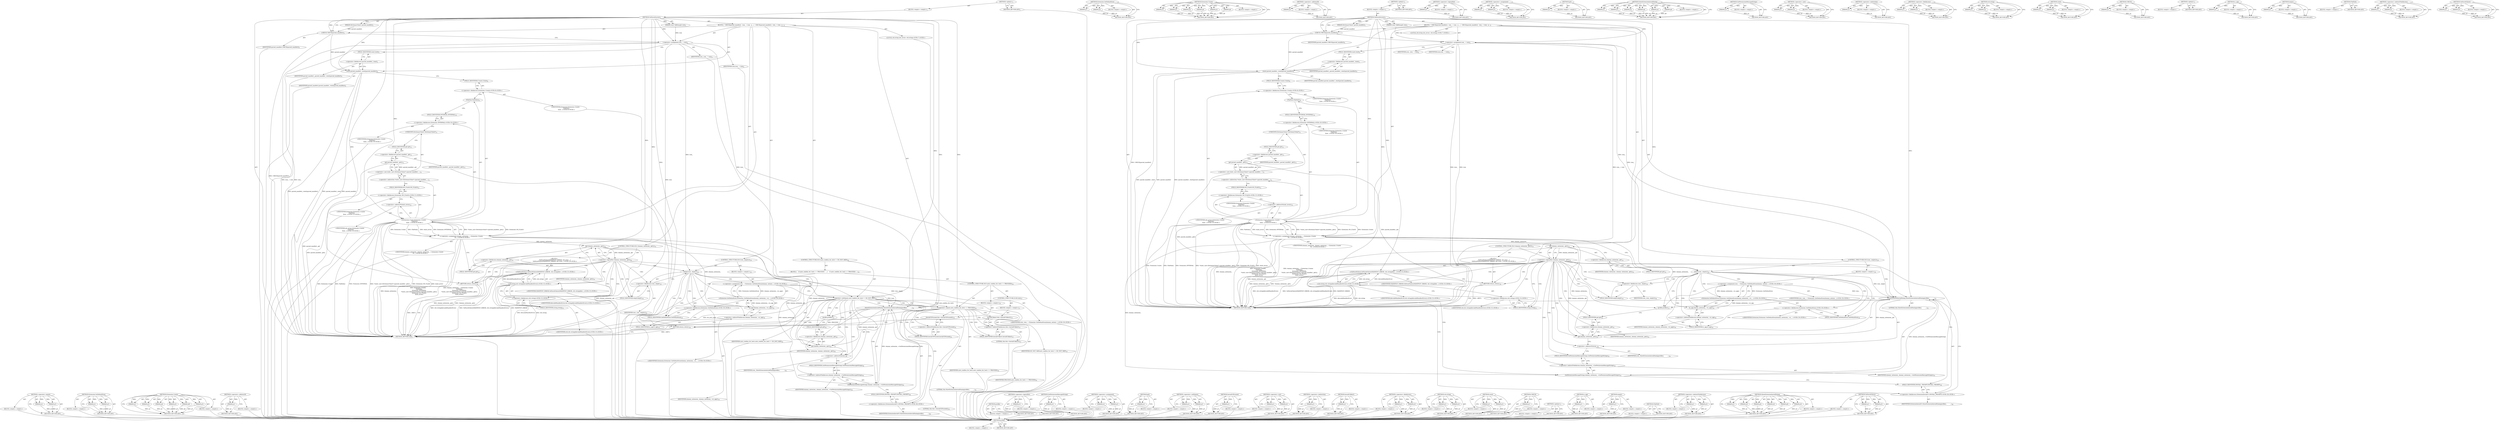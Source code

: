 digraph "OnParseFailure" {
vulnerable_204 [label=<(METHOD,profile)>];
vulnerable_205 [label=<(BLOCK,&lt;empty&gt;,&lt;empty&gt;)>];
vulnerable_206 [label=<(METHOD_RETURN,ANY)>];
vulnerable_181 [label=<(METHOD,Extension.GetDefaultIcon)>];
vulnerable_182 [label=<(PARAM,p1)>];
vulnerable_183 [label=<(PARAM,p2)>];
vulnerable_184 [label=<(BLOCK,&lt;empty&gt;,&lt;empty&gt;)>];
vulnerable_185 [label=<(METHOD_RETURN,ANY)>];
vulnerable_134 [label=<(METHOD,Extension.Create)>];
vulnerable_135 [label=<(PARAM,p1)>];
vulnerable_136 [label=<(PARAM,p2)>];
vulnerable_137 [label=<(PARAM,p3)>];
vulnerable_138 [label=<(PARAM,p4)>];
vulnerable_139 [label=<(PARAM,p5)>];
vulnerable_140 [label=<(PARAM,p6)>];
vulnerable_141 [label=<(BLOCK,&lt;empty&gt;,&lt;empty&gt;)>];
vulnerable_142 [label=<(METHOD_RETURN,ANY)>];
vulnerable_159 [label=<(METHOD,&lt;operator&gt;.addressOf)>];
vulnerable_160 [label=<(PARAM,p1)>];
vulnerable_161 [label=<(BLOCK,&lt;empty&gt;,&lt;empty&gt;)>];
vulnerable_162 [label=<(METHOD_RETURN,ANY)>];
vulnerable_6 [label=<(METHOD,&lt;global&gt;)<SUB>1</SUB>>];
vulnerable_7 [label=<(BLOCK,&lt;empty&gt;,&lt;empty&gt;)<SUB>1</SUB>>];
vulnerable_8 [label=<(METHOD,OnParseSuccess)<SUB>1</SUB>>];
vulnerable_9 [label=<(PARAM,const SkBitmap&amp; icon)<SUB>2</SUB>>];
vulnerable_10 [label=<(PARAM,DictionaryValue* parsed_manifest)<SUB>2</SUB>>];
vulnerable_11 [label=<(BLOCK,{
  CHECK(parsed_manifest);
  icon_ = icon;
  p...,{
  CHECK(parsed_manifest);
  icon_ = icon;
  p...)<SUB>2</SUB>>];
vulnerable_12 [label=<(CHECK,CHECK(parsed_manifest))<SUB>3</SUB>>];
vulnerable_13 [label=<(IDENTIFIER,parsed_manifest,CHECK(parsed_manifest))<SUB>3</SUB>>];
vulnerable_14 [label=<(&lt;operator&gt;.assignment,icon_ = icon)<SUB>4</SUB>>];
vulnerable_15 [label=<(IDENTIFIER,icon_,icon_ = icon)<SUB>4</SUB>>];
vulnerable_16 [label=<(IDENTIFIER,icon,icon_ = icon)<SUB>4</SUB>>];
vulnerable_17 [label=<(reset,parsed_manifest_.reset(parsed_manifest))<SUB>5</SUB>>];
vulnerable_18 [label=<(&lt;operator&gt;.fieldAccess,parsed_manifest_.reset)<SUB>5</SUB>>];
vulnerable_19 [label=<(IDENTIFIER,parsed_manifest_,parsed_manifest_.reset(parsed_manifest))<SUB>5</SUB>>];
vulnerable_20 [label=<(FIELD_IDENTIFIER,reset,reset)<SUB>5</SUB>>];
vulnerable_21 [label=<(IDENTIFIER,parsed_manifest,parsed_manifest_.reset(parsed_manifest))<SUB>5</SUB>>];
vulnerable_22 [label="<(LOCAL,std.string init_errors: std.string)<SUB>7</SUB>>"];
vulnerable_23 [label="<(&lt;operator&gt;.assignment,dummy_extension_ = Extension::Create(
      Fil...)<SUB>8</SUB>>"];
vulnerable_24 [label="<(IDENTIFIER,dummy_extension_,dummy_extension_ = Extension::Create(
      Fil...)<SUB>8</SUB>>"];
vulnerable_25 [label="<(Extension.Create,Extension::Create(
      FilePath(),
      Exte...)<SUB>8</SUB>>"];
vulnerable_26 [label="<(&lt;operator&gt;.fieldAccess,Extension::Create)<SUB>8</SUB>>"];
vulnerable_27 [label="<(IDENTIFIER,Extension,Extension::Create(
      FilePath(),
      Exte...)<SUB>8</SUB>>"];
vulnerable_28 [label=<(FIELD_IDENTIFIER,Create,Create)<SUB>8</SUB>>];
vulnerable_29 [label=<(FilePath,FilePath())<SUB>9</SUB>>];
vulnerable_30 [label="<(&lt;operator&gt;.fieldAccess,Extension::INTERNAL)<SUB>10</SUB>>"];
vulnerable_31 [label="<(IDENTIFIER,Extension,Extension::Create(
      FilePath(),
      Exte...)<SUB>10</SUB>>"];
vulnerable_32 [label=<(FIELD_IDENTIFIER,INTERNAL,INTERNAL)<SUB>10</SUB>>];
vulnerable_33 [label=<(&lt;operator&gt;.indirection,*static_cast&lt;DictionaryValue*&gt;(parsed_manifest_...)<SUB>11</SUB>>];
vulnerable_34 [label=<(&lt;operator&gt;.cast,static_cast&lt;DictionaryValue*&gt;(parsed_manifest_....)<SUB>11</SUB>>];
vulnerable_35 [label=<(UNKNOWN,DictionaryValue*,DictionaryValue*)<SUB>11</SUB>>];
vulnerable_36 [label=<(get,parsed_manifest_.get())<SUB>11</SUB>>];
vulnerable_37 [label=<(&lt;operator&gt;.fieldAccess,parsed_manifest_.get)<SUB>11</SUB>>];
vulnerable_38 [label=<(IDENTIFIER,parsed_manifest_,parsed_manifest_.get())<SUB>11</SUB>>];
vulnerable_39 [label=<(FIELD_IDENTIFIER,get,get)<SUB>11</SUB>>];
vulnerable_40 [label="<(&lt;operator&gt;.fieldAccess,Extension::NO_FLAGS)<SUB>12</SUB>>"];
vulnerable_41 [label="<(IDENTIFIER,Extension,Extension::Create(
      FilePath(),
      Exte...)<SUB>12</SUB>>"];
vulnerable_42 [label=<(FIELD_IDENTIFIER,NO_FLAGS,NO_FLAGS)<SUB>12</SUB>>];
vulnerable_43 [label=<(&lt;operator&gt;.addressOf,&amp;init_errors)<SUB>13</SUB>>];
vulnerable_44 [label="<(IDENTIFIER,init_errors,Extension::Create(
      FilePath(),
      Exte...)<SUB>13</SUB>>"];
vulnerable_45 [label=<(CONTROL_STRUCTURE,IF,if (!dummy_extension_.get()))<SUB>14</SUB>>];
vulnerable_46 [label=<(&lt;operator&gt;.logicalNot,!dummy_extension_.get())<SUB>14</SUB>>];
vulnerable_47 [label=<(get,dummy_extension_.get())<SUB>14</SUB>>];
vulnerable_48 [label=<(&lt;operator&gt;.fieldAccess,dummy_extension_.get)<SUB>14</SUB>>];
vulnerable_49 [label=<(IDENTIFIER,dummy_extension_,dummy_extension_.get())<SUB>14</SUB>>];
vulnerable_50 [label=<(FIELD_IDENTIFIER,get,get)<SUB>14</SUB>>];
vulnerable_51 [label="<(BLOCK,{
    OnParseFailure(MANIFEST_ERROR, std::strin...,{
    OnParseFailure(MANIFEST_ERROR, std::strin...)<SUB>14</SUB>>"];
vulnerable_52 [label="<(OnParseFailure,OnParseFailure(MANIFEST_ERROR, std::string(kInv...)<SUB>15</SUB>>"];
vulnerable_53 [label="<(IDENTIFIER,MANIFEST_ERROR,OnParseFailure(MANIFEST_ERROR, std::string(kInv...)<SUB>15</SUB>>"];
vulnerable_54 [label="<(std.string,std::string(kInvalidManifestError))<SUB>15</SUB>>"];
vulnerable_55 [label="<(&lt;operator&gt;.fieldAccess,std::string)<SUB>15</SUB>>"];
vulnerable_56 [label="<(IDENTIFIER,std,std::string(kInvalidManifestError))<SUB>15</SUB>>"];
vulnerable_57 [label=<(FIELD_IDENTIFIER,string,string)<SUB>15</SUB>>];
vulnerable_58 [label="<(IDENTIFIER,kInvalidManifestError,std::string(kInvalidManifestError))<SUB>15</SUB>>"];
vulnerable_59 [label=<(RETURN,return;,return;)<SUB>16</SUB>>];
vulnerable_60 [label=<(CONTROL_STRUCTURE,IF,if (icon_.empty()))<SUB>18</SUB>>];
vulnerable_61 [label=<(empty,icon_.empty())<SUB>18</SUB>>];
vulnerable_62 [label=<(&lt;operator&gt;.fieldAccess,icon_.empty)<SUB>18</SUB>>];
vulnerable_63 [label=<(IDENTIFIER,icon_,icon_.empty())<SUB>18</SUB>>];
vulnerable_64 [label=<(FIELD_IDENTIFIER,empty,empty)<SUB>18</SUB>>];
vulnerable_65 [label=<(BLOCK,&lt;empty&gt;,&lt;empty&gt;)<SUB>19</SUB>>];
vulnerable_66 [label="<(&lt;operator&gt;.assignment,icon_ = Extension::GetDefaultIcon(dummy_extensi...)<SUB>19</SUB>>"];
vulnerable_67 [label="<(IDENTIFIER,icon_,icon_ = Extension::GetDefaultIcon(dummy_extensi...)<SUB>19</SUB>>"];
vulnerable_68 [label="<(Extension.GetDefaultIcon,Extension::GetDefaultIcon(dummy_extension_-&gt;is_...)<SUB>19</SUB>>"];
vulnerable_69 [label="<(&lt;operator&gt;.fieldAccess,Extension::GetDefaultIcon)<SUB>19</SUB>>"];
vulnerable_70 [label="<(IDENTIFIER,Extension,Extension::GetDefaultIcon(dummy_extension_-&gt;is_...)<SUB>19</SUB>>"];
vulnerable_71 [label=<(FIELD_IDENTIFIER,GetDefaultIcon,GetDefaultIcon)<SUB>19</SUB>>];
vulnerable_72 [label=<(is_app,dummy_extension_-&gt;is_app())<SUB>19</SUB>>];
vulnerable_73 [label=<(&lt;operator&gt;.indirectFieldAccess,dummy_extension_-&gt;is_app)<SUB>19</SUB>>];
vulnerable_74 [label=<(IDENTIFIER,dummy_extension_,dummy_extension_-&gt;is_app())<SUB>19</SUB>>];
vulnerable_75 [label=<(FIELD_IDENTIFIER,is_app,is_app)<SUB>19</SUB>>];
vulnerable_76 [label=<(ShowExtensionInstallDialog,ShowExtensionInstallDialog(profile(),
         ...)<SUB>21</SUB>>];
vulnerable_77 [label=<(profile,profile())<SUB>21</SUB>>];
vulnerable_78 [label=<(LITERAL,this,ShowExtensionInstallDialog(profile(),
         ...)<SUB>22</SUB>>];
vulnerable_79 [label=<(get,dummy_extension_.get())<SUB>23</SUB>>];
vulnerable_80 [label=<(&lt;operator&gt;.fieldAccess,dummy_extension_.get)<SUB>23</SUB>>];
vulnerable_81 [label=<(IDENTIFIER,dummy_extension_,dummy_extension_.get())<SUB>23</SUB>>];
vulnerable_82 [label=<(FIELD_IDENTIFIER,get,get)<SUB>23</SUB>>];
vulnerable_83 [label=<(&lt;operator&gt;.addressOf,&amp;icon_)<SUB>24</SUB>>];
vulnerable_84 [label=<(IDENTIFIER,icon_,ShowExtensionInstallDialog(profile(),
         ...)<SUB>24</SUB>>];
vulnerable_85 [label=<(GetPermissionMessageStrings,dummy_extension_-&gt;GetPermissionMessageStrings())<SUB>25</SUB>>];
vulnerable_86 [label=<(&lt;operator&gt;.indirectFieldAccess,dummy_extension_-&gt;GetPermissionMessageStrings)<SUB>25</SUB>>];
vulnerable_87 [label=<(IDENTIFIER,dummy_extension_,dummy_extension_-&gt;GetPermissionMessageStrings())<SUB>25</SUB>>];
vulnerable_88 [label=<(FIELD_IDENTIFIER,GetPermissionMessageStrings,GetPermissionMessageStrings)<SUB>25</SUB>>];
vulnerable_89 [label="<(&lt;operator&gt;.fieldAccess,ExtensionInstallUI::INSTALL_PROMPT)<SUB>26</SUB>>"];
vulnerable_90 [label=<(IDENTIFIER,ExtensionInstallUI,ShowExtensionInstallDialog(profile(),
         ...)<SUB>26</SUB>>];
vulnerable_91 [label=<(FIELD_IDENTIFIER,INSTALL_PROMPT,INSTALL_PROMPT)<SUB>26</SUB>>];
vulnerable_92 [label=<(METHOD_RETURN,void)<SUB>1</SUB>>];
vulnerable_94 [label=<(METHOD_RETURN,ANY)<SUB>1</SUB>>];
vulnerable_163 [label=<(METHOD,&lt;operator&gt;.logicalNot)>];
vulnerable_164 [label=<(PARAM,p1)>];
vulnerable_165 [label=<(BLOCK,&lt;empty&gt;,&lt;empty&gt;)>];
vulnerable_166 [label=<(METHOD_RETURN,ANY)>];
vulnerable_119 [label=<(METHOD,&lt;operator&gt;.assignment)>];
vulnerable_120 [label=<(PARAM,p1)>];
vulnerable_121 [label=<(PARAM,p2)>];
vulnerable_122 [label=<(BLOCK,&lt;empty&gt;,&lt;empty&gt;)>];
vulnerable_123 [label=<(METHOD_RETURN,ANY)>];
vulnerable_155 [label=<(METHOD,get)>];
vulnerable_156 [label=<(PARAM,p1)>];
vulnerable_157 [label=<(BLOCK,&lt;empty&gt;,&lt;empty&gt;)>];
vulnerable_158 [label=<(METHOD_RETURN,ANY)>];
vulnerable_195 [label=<(METHOD,ShowExtensionInstallDialog)>];
vulnerable_196 [label=<(PARAM,p1)>];
vulnerable_197 [label=<(PARAM,p2)>];
vulnerable_198 [label=<(PARAM,p3)>];
vulnerable_199 [label=<(PARAM,p4)>];
vulnerable_200 [label=<(PARAM,p5)>];
vulnerable_201 [label=<(PARAM,p6)>];
vulnerable_202 [label=<(BLOCK,&lt;empty&gt;,&lt;empty&gt;)>];
vulnerable_203 [label=<(METHOD_RETURN,ANY)>];
vulnerable_207 [label=<(METHOD,GetPermissionMessageStrings)>];
vulnerable_208 [label=<(PARAM,p1)>];
vulnerable_209 [label=<(BLOCK,&lt;empty&gt;,&lt;empty&gt;)>];
vulnerable_210 [label=<(METHOD_RETURN,ANY)>];
vulnerable_150 [label=<(METHOD,&lt;operator&gt;.cast)>];
vulnerable_151 [label=<(PARAM,p1)>];
vulnerable_152 [label=<(PARAM,p2)>];
vulnerable_153 [label=<(BLOCK,&lt;empty&gt;,&lt;empty&gt;)>];
vulnerable_154 [label=<(METHOD_RETURN,ANY)>];
vulnerable_146 [label=<(METHOD,&lt;operator&gt;.indirection)>];
vulnerable_147 [label=<(PARAM,p1)>];
vulnerable_148 [label=<(BLOCK,&lt;empty&gt;,&lt;empty&gt;)>];
vulnerable_149 [label=<(METHOD_RETURN,ANY)>];
vulnerable_129 [label=<(METHOD,&lt;operator&gt;.fieldAccess)>];
vulnerable_130 [label=<(PARAM,p1)>];
vulnerable_131 [label=<(PARAM,p2)>];
vulnerable_132 [label=<(BLOCK,&lt;empty&gt;,&lt;empty&gt;)>];
vulnerable_133 [label=<(METHOD_RETURN,ANY)>];
vulnerable_172 [label=<(METHOD,std.string)>];
vulnerable_173 [label=<(PARAM,p1)>];
vulnerable_174 [label=<(PARAM,p2)>];
vulnerable_175 [label=<(BLOCK,&lt;empty&gt;,&lt;empty&gt;)>];
vulnerable_176 [label=<(METHOD_RETURN,ANY)>];
vulnerable_124 [label=<(METHOD,reset)>];
vulnerable_125 [label=<(PARAM,p1)>];
vulnerable_126 [label=<(PARAM,p2)>];
vulnerable_127 [label=<(BLOCK,&lt;empty&gt;,&lt;empty&gt;)>];
vulnerable_128 [label=<(METHOD_RETURN,ANY)>];
vulnerable_115 [label=<(METHOD,CHECK)>];
vulnerable_116 [label=<(PARAM,p1)>];
vulnerable_117 [label=<(BLOCK,&lt;empty&gt;,&lt;empty&gt;)>];
vulnerable_118 [label=<(METHOD_RETURN,ANY)>];
vulnerable_109 [label=<(METHOD,&lt;global&gt;)<SUB>1</SUB>>];
vulnerable_110 [label=<(BLOCK,&lt;empty&gt;,&lt;empty&gt;)>];
vulnerable_111 [label=<(METHOD_RETURN,ANY)>];
vulnerable_186 [label=<(METHOD,is_app)>];
vulnerable_187 [label=<(PARAM,p1)>];
vulnerable_188 [label=<(BLOCK,&lt;empty&gt;,&lt;empty&gt;)>];
vulnerable_189 [label=<(METHOD_RETURN,ANY)>];
vulnerable_177 [label=<(METHOD,empty)>];
vulnerable_178 [label=<(PARAM,p1)>];
vulnerable_179 [label=<(BLOCK,&lt;empty&gt;,&lt;empty&gt;)>];
vulnerable_180 [label=<(METHOD_RETURN,ANY)>];
vulnerable_143 [label=<(METHOD,FilePath)>];
vulnerable_144 [label=<(BLOCK,&lt;empty&gt;,&lt;empty&gt;)>];
vulnerable_145 [label=<(METHOD_RETURN,ANY)>];
vulnerable_190 [label=<(METHOD,&lt;operator&gt;.indirectFieldAccess)>];
vulnerable_191 [label=<(PARAM,p1)>];
vulnerable_192 [label=<(PARAM,p2)>];
vulnerable_193 [label=<(BLOCK,&lt;empty&gt;,&lt;empty&gt;)>];
vulnerable_194 [label=<(METHOD_RETURN,ANY)>];
vulnerable_167 [label=<(METHOD,OnParseFailure)>];
vulnerable_168 [label=<(PARAM,p1)>];
vulnerable_169 [label=<(PARAM,p2)>];
vulnerable_170 [label=<(BLOCK,&lt;empty&gt;,&lt;empty&gt;)>];
vulnerable_171 [label=<(METHOD_RETURN,ANY)>];
fixed_221 [label=<(METHOD,&lt;operator&gt;.equals)>];
fixed_222 [label=<(PARAM,p1)>];
fixed_223 [label=<(PARAM,p2)>];
fixed_224 [label=<(BLOCK,&lt;empty&gt;,&lt;empty&gt;)>];
fixed_225 [label=<(METHOD_RETURN,ANY)>];
fixed_202 [label=<(METHOD,Extension.GetDefaultIcon)>];
fixed_203 [label=<(PARAM,p1)>];
fixed_204 [label=<(PARAM,p2)>];
fixed_205 [label=<(BLOCK,&lt;empty&gt;,&lt;empty&gt;)>];
fixed_206 [label=<(METHOD_RETURN,ANY)>];
fixed_155 [label=<(METHOD,Extension.Create)>];
fixed_156 [label=<(PARAM,p1)>];
fixed_157 [label=<(PARAM,p2)>];
fixed_158 [label=<(PARAM,p3)>];
fixed_159 [label=<(PARAM,p4)>];
fixed_160 [label=<(PARAM,p5)>];
fixed_161 [label=<(PARAM,p6)>];
fixed_162 [label=<(BLOCK,&lt;empty&gt;,&lt;empty&gt;)>];
fixed_163 [label=<(METHOD_RETURN,ANY)>];
fixed_180 [label=<(METHOD,&lt;operator&gt;.addressOf)>];
fixed_181 [label=<(PARAM,p1)>];
fixed_182 [label=<(BLOCK,&lt;empty&gt;,&lt;empty&gt;)>];
fixed_183 [label=<(METHOD_RETURN,ANY)>];
fixed_6 [label=<(METHOD,&lt;global&gt;)<SUB>1</SUB>>];
fixed_7 [label=<(BLOCK,&lt;empty&gt;,&lt;empty&gt;)<SUB>1</SUB>>];
fixed_8 [label=<(METHOD,OnParseSuccess)<SUB>1</SUB>>];
fixed_9 [label=<(PARAM,const SkBitmap&amp; icon)<SUB>2</SUB>>];
fixed_10 [label=<(PARAM,DictionaryValue* parsed_manifest)<SUB>2</SUB>>];
fixed_11 [label=<(BLOCK,{
  CHECK(parsed_manifest);
  icon_ = icon;
  p...,{
  CHECK(parsed_manifest);
  icon_ = icon;
  p...)<SUB>2</SUB>>];
fixed_12 [label=<(CHECK,CHECK(parsed_manifest))<SUB>3</SUB>>];
fixed_13 [label=<(IDENTIFIER,parsed_manifest,CHECK(parsed_manifest))<SUB>3</SUB>>];
fixed_14 [label=<(&lt;operator&gt;.assignment,icon_ = icon)<SUB>4</SUB>>];
fixed_15 [label=<(IDENTIFIER,icon_,icon_ = icon)<SUB>4</SUB>>];
fixed_16 [label=<(IDENTIFIER,icon,icon_ = icon)<SUB>4</SUB>>];
fixed_17 [label=<(reset,parsed_manifest_.reset(parsed_manifest))<SUB>5</SUB>>];
fixed_18 [label=<(&lt;operator&gt;.fieldAccess,parsed_manifest_.reset)<SUB>5</SUB>>];
fixed_19 [label=<(IDENTIFIER,parsed_manifest_,parsed_manifest_.reset(parsed_manifest))<SUB>5</SUB>>];
fixed_20 [label=<(FIELD_IDENTIFIER,reset,reset)<SUB>5</SUB>>];
fixed_21 [label=<(IDENTIFIER,parsed_manifest,parsed_manifest_.reset(parsed_manifest))<SUB>5</SUB>>];
fixed_22 [label="<(LOCAL,std.string init_errors: std.string)<SUB>7</SUB>>"];
fixed_23 [label="<(&lt;operator&gt;.assignment,dummy_extension_ = Extension::Create(
      Fil...)<SUB>8</SUB>>"];
fixed_24 [label="<(IDENTIFIER,dummy_extension_,dummy_extension_ = Extension::Create(
      Fil...)<SUB>8</SUB>>"];
fixed_25 [label="<(Extension.Create,Extension::Create(
      FilePath(),
      Exte...)<SUB>8</SUB>>"];
fixed_26 [label="<(&lt;operator&gt;.fieldAccess,Extension::Create)<SUB>8</SUB>>"];
fixed_27 [label="<(IDENTIFIER,Extension,Extension::Create(
      FilePath(),
      Exte...)<SUB>8</SUB>>"];
fixed_28 [label=<(FIELD_IDENTIFIER,Create,Create)<SUB>8</SUB>>];
fixed_29 [label=<(FilePath,FilePath())<SUB>9</SUB>>];
fixed_30 [label="<(&lt;operator&gt;.fieldAccess,Extension::INTERNAL)<SUB>10</SUB>>"];
fixed_31 [label="<(IDENTIFIER,Extension,Extension::Create(
      FilePath(),
      Exte...)<SUB>10</SUB>>"];
fixed_32 [label=<(FIELD_IDENTIFIER,INTERNAL,INTERNAL)<SUB>10</SUB>>];
fixed_33 [label=<(&lt;operator&gt;.indirection,*static_cast&lt;DictionaryValue*&gt;(parsed_manifest_...)<SUB>11</SUB>>];
fixed_34 [label=<(&lt;operator&gt;.cast,static_cast&lt;DictionaryValue*&gt;(parsed_manifest_....)<SUB>11</SUB>>];
fixed_35 [label=<(UNKNOWN,DictionaryValue*,DictionaryValue*)<SUB>11</SUB>>];
fixed_36 [label=<(get,parsed_manifest_.get())<SUB>11</SUB>>];
fixed_37 [label=<(&lt;operator&gt;.fieldAccess,parsed_manifest_.get)<SUB>11</SUB>>];
fixed_38 [label=<(IDENTIFIER,parsed_manifest_,parsed_manifest_.get())<SUB>11</SUB>>];
fixed_39 [label=<(FIELD_IDENTIFIER,get,get)<SUB>11</SUB>>];
fixed_40 [label="<(&lt;operator&gt;.fieldAccess,Extension::NO_FLAGS)<SUB>12</SUB>>"];
fixed_41 [label="<(IDENTIFIER,Extension,Extension::Create(
      FilePath(),
      Exte...)<SUB>12</SUB>>"];
fixed_42 [label=<(FIELD_IDENTIFIER,NO_FLAGS,NO_FLAGS)<SUB>12</SUB>>];
fixed_43 [label=<(&lt;operator&gt;.addressOf,&amp;init_errors)<SUB>13</SUB>>];
fixed_44 [label="<(IDENTIFIER,init_errors,Extension::Create(
      FilePath(),
      Exte...)<SUB>13</SUB>>"];
fixed_45 [label=<(CONTROL_STRUCTURE,IF,if (!dummy_extension_.get()))<SUB>14</SUB>>];
fixed_46 [label=<(&lt;operator&gt;.logicalNot,!dummy_extension_.get())<SUB>14</SUB>>];
fixed_47 [label=<(get,dummy_extension_.get())<SUB>14</SUB>>];
fixed_48 [label=<(&lt;operator&gt;.fieldAccess,dummy_extension_.get)<SUB>14</SUB>>];
fixed_49 [label=<(IDENTIFIER,dummy_extension_,dummy_extension_.get())<SUB>14</SUB>>];
fixed_50 [label=<(FIELD_IDENTIFIER,get,get)<SUB>14</SUB>>];
fixed_51 [label="<(BLOCK,{
    OnParseFailure(MANIFEST_ERROR, std::strin...,{
    OnParseFailure(MANIFEST_ERROR, std::strin...)<SUB>14</SUB>>"];
fixed_52 [label="<(OnParseFailure,OnParseFailure(MANIFEST_ERROR, std::string(kInv...)<SUB>15</SUB>>"];
fixed_53 [label="<(IDENTIFIER,MANIFEST_ERROR,OnParseFailure(MANIFEST_ERROR, std::string(kInv...)<SUB>15</SUB>>"];
fixed_54 [label="<(std.string,std::string(kInvalidManifestError))<SUB>15</SUB>>"];
fixed_55 [label="<(&lt;operator&gt;.fieldAccess,std::string)<SUB>15</SUB>>"];
fixed_56 [label="<(IDENTIFIER,std,std::string(kInvalidManifestError))<SUB>15</SUB>>"];
fixed_57 [label=<(FIELD_IDENTIFIER,string,string)<SUB>15</SUB>>];
fixed_58 [label="<(IDENTIFIER,kInvalidManifestError,std::string(kInvalidManifestError))<SUB>15</SUB>>"];
fixed_59 [label=<(RETURN,return;,return;)<SUB>16</SUB>>];
fixed_60 [label=<(CONTROL_STRUCTURE,IF,if (icon_.empty()))<SUB>18</SUB>>];
fixed_61 [label=<(empty,icon_.empty())<SUB>18</SUB>>];
fixed_62 [label=<(&lt;operator&gt;.fieldAccess,icon_.empty)<SUB>18</SUB>>];
fixed_63 [label=<(IDENTIFIER,icon_,icon_.empty())<SUB>18</SUB>>];
fixed_64 [label=<(FIELD_IDENTIFIER,empty,empty)<SUB>18</SUB>>];
fixed_65 [label=<(BLOCK,&lt;empty&gt;,&lt;empty&gt;)<SUB>19</SUB>>];
fixed_66 [label="<(&lt;operator&gt;.assignment,icon_ = Extension::GetDefaultIcon(dummy_extensi...)<SUB>19</SUB>>"];
fixed_67 [label="<(IDENTIFIER,icon_,icon_ = Extension::GetDefaultIcon(dummy_extensi...)<SUB>19</SUB>>"];
fixed_68 [label="<(Extension.GetDefaultIcon,Extension::GetDefaultIcon(dummy_extension_-&gt;is_...)<SUB>19</SUB>>"];
fixed_69 [label="<(&lt;operator&gt;.fieldAccess,Extension::GetDefaultIcon)<SUB>19</SUB>>"];
fixed_70 [label="<(IDENTIFIER,Extension,Extension::GetDefaultIcon(dummy_extension_-&gt;is_...)<SUB>19</SUB>>"];
fixed_71 [label=<(FIELD_IDENTIFIER,GetDefaultIcon,GetDefaultIcon)<SUB>19</SUB>>];
fixed_72 [label=<(is_app,dummy_extension_-&gt;is_app())<SUB>19</SUB>>];
fixed_73 [label=<(&lt;operator&gt;.indirectFieldAccess,dummy_extension_-&gt;is_app)<SUB>19</SUB>>];
fixed_74 [label=<(IDENTIFIER,dummy_extension_,dummy_extension_-&gt;is_app())<SUB>19</SUB>>];
fixed_75 [label=<(FIELD_IDENTIFIER,is_app,is_app)<SUB>19</SUB>>];
fixed_76 [label=<(CONTROL_STRUCTURE,IF,if (auto_confirm_for_tests != DO_NOT_SKIP))<SUB>23</SUB>>];
fixed_77 [label=<(&lt;operator&gt;.notEquals,auto_confirm_for_tests != DO_NOT_SKIP)<SUB>23</SUB>>];
fixed_78 [label=<(IDENTIFIER,auto_confirm_for_tests,auto_confirm_for_tests != DO_NOT_SKIP)<SUB>23</SUB>>];
fixed_79 [label=<(IDENTIFIER,DO_NOT_SKIP,auto_confirm_for_tests != DO_NOT_SKIP)<SUB>23</SUB>>];
fixed_80 [label=<(BLOCK,{
    if (auto_confirm_for_tests == PROCEED)
  ...,{
    if (auto_confirm_for_tests == PROCEED)
  ...)<SUB>23</SUB>>];
fixed_81 [label=<(CONTROL_STRUCTURE,IF,if (auto_confirm_for_tests == PROCEED))<SUB>24</SUB>>];
fixed_82 [label=<(&lt;operator&gt;.equals,auto_confirm_for_tests == PROCEED)<SUB>24</SUB>>];
fixed_83 [label=<(IDENTIFIER,auto_confirm_for_tests,auto_confirm_for_tests == PROCEED)<SUB>24</SUB>>];
fixed_84 [label=<(IDENTIFIER,PROCEED,auto_confirm_for_tests == PROCEED)<SUB>24</SUB>>];
fixed_85 [label=<(BLOCK,&lt;empty&gt;,&lt;empty&gt;)<SUB>25</SUB>>];
fixed_86 [label=<(InstallUIProceed,this-&gt;InstallUIProceed())<SUB>25</SUB>>];
fixed_87 [label=<(&lt;operator&gt;.indirectFieldAccess,this-&gt;InstallUIProceed)<SUB>25</SUB>>];
fixed_88 [label=<(LITERAL,this,this-&gt;InstallUIProceed())<SUB>25</SUB>>];
fixed_89 [label=<(FIELD_IDENTIFIER,InstallUIProceed,InstallUIProceed)<SUB>25</SUB>>];
fixed_90 [label=<(CONTROL_STRUCTURE,ELSE,else)<SUB>27</SUB>>];
fixed_91 [label=<(BLOCK,&lt;empty&gt;,&lt;empty&gt;)<SUB>27</SUB>>];
fixed_92 [label=<(InstallUIAbort,this-&gt;InstallUIAbort())<SUB>27</SUB>>];
fixed_93 [label=<(&lt;operator&gt;.indirectFieldAccess,this-&gt;InstallUIAbort)<SUB>27</SUB>>];
fixed_94 [label=<(LITERAL,this,this-&gt;InstallUIAbort())<SUB>27</SUB>>];
fixed_95 [label=<(FIELD_IDENTIFIER,InstallUIAbort,InstallUIAbort)<SUB>27</SUB>>];
fixed_96 [label=<(RETURN,return;,return;)<SUB>28</SUB>>];
fixed_97 [label=<(ShowExtensionInstallDialog,ShowExtensionInstallDialog(profile(),
         ...)<SUB>31</SUB>>];
fixed_98 [label=<(profile,profile())<SUB>31</SUB>>];
fixed_99 [label=<(LITERAL,this,ShowExtensionInstallDialog(profile(),
         ...)<SUB>32</SUB>>];
fixed_100 [label=<(get,dummy_extension_.get())<SUB>33</SUB>>];
fixed_101 [label=<(&lt;operator&gt;.fieldAccess,dummy_extension_.get)<SUB>33</SUB>>];
fixed_102 [label=<(IDENTIFIER,dummy_extension_,dummy_extension_.get())<SUB>33</SUB>>];
fixed_103 [label=<(FIELD_IDENTIFIER,get,get)<SUB>33</SUB>>];
fixed_104 [label=<(&lt;operator&gt;.addressOf,&amp;icon_)<SUB>34</SUB>>];
fixed_105 [label=<(IDENTIFIER,icon_,ShowExtensionInstallDialog(profile(),
         ...)<SUB>34</SUB>>];
fixed_106 [label=<(GetPermissionMessageStrings,dummy_extension_-&gt;GetPermissionMessageStrings())<SUB>35</SUB>>];
fixed_107 [label=<(&lt;operator&gt;.indirectFieldAccess,dummy_extension_-&gt;GetPermissionMessageStrings)<SUB>35</SUB>>];
fixed_108 [label=<(IDENTIFIER,dummy_extension_,dummy_extension_-&gt;GetPermissionMessageStrings())<SUB>35</SUB>>];
fixed_109 [label=<(FIELD_IDENTIFIER,GetPermissionMessageStrings,GetPermissionMessageStrings)<SUB>35</SUB>>];
fixed_110 [label="<(&lt;operator&gt;.fieldAccess,ExtensionInstallUI::INSTALL_PROMPT)<SUB>36</SUB>>"];
fixed_111 [label=<(IDENTIFIER,ExtensionInstallUI,ShowExtensionInstallDialog(profile(),
         ...)<SUB>36</SUB>>];
fixed_112 [label=<(FIELD_IDENTIFIER,INSTALL_PROMPT,INSTALL_PROMPT)<SUB>36</SUB>>];
fixed_113 [label=<(METHOD_RETURN,void)<SUB>1</SUB>>];
fixed_115 [label=<(METHOD_RETURN,ANY)<SUB>1</SUB>>];
fixed_243 [label=<(METHOD,profile)>];
fixed_244 [label=<(BLOCK,&lt;empty&gt;,&lt;empty&gt;)>];
fixed_245 [label=<(METHOD_RETURN,ANY)>];
fixed_184 [label=<(METHOD,&lt;operator&gt;.logicalNot)>];
fixed_185 [label=<(PARAM,p1)>];
fixed_186 [label=<(BLOCK,&lt;empty&gt;,&lt;empty&gt;)>];
fixed_187 [label=<(METHOD_RETURN,ANY)>];
fixed_246 [label=<(METHOD,GetPermissionMessageStrings)>];
fixed_247 [label=<(PARAM,p1)>];
fixed_248 [label=<(BLOCK,&lt;empty&gt;,&lt;empty&gt;)>];
fixed_249 [label=<(METHOD_RETURN,ANY)>];
fixed_140 [label=<(METHOD,&lt;operator&gt;.assignment)>];
fixed_141 [label=<(PARAM,p1)>];
fixed_142 [label=<(PARAM,p2)>];
fixed_143 [label=<(BLOCK,&lt;empty&gt;,&lt;empty&gt;)>];
fixed_144 [label=<(METHOD_RETURN,ANY)>];
fixed_176 [label=<(METHOD,get)>];
fixed_177 [label=<(PARAM,p1)>];
fixed_178 [label=<(BLOCK,&lt;empty&gt;,&lt;empty&gt;)>];
fixed_179 [label=<(METHOD_RETURN,ANY)>];
fixed_216 [label=<(METHOD,&lt;operator&gt;.notEquals)>];
fixed_217 [label=<(PARAM,p1)>];
fixed_218 [label=<(PARAM,p2)>];
fixed_219 [label=<(BLOCK,&lt;empty&gt;,&lt;empty&gt;)>];
fixed_220 [label=<(METHOD_RETURN,ANY)>];
fixed_226 [label=<(METHOD,InstallUIProceed)>];
fixed_227 [label=<(PARAM,p1)>];
fixed_228 [label=<(BLOCK,&lt;empty&gt;,&lt;empty&gt;)>];
fixed_229 [label=<(METHOD_RETURN,ANY)>];
fixed_171 [label=<(METHOD,&lt;operator&gt;.cast)>];
fixed_172 [label=<(PARAM,p1)>];
fixed_173 [label=<(PARAM,p2)>];
fixed_174 [label=<(BLOCK,&lt;empty&gt;,&lt;empty&gt;)>];
fixed_175 [label=<(METHOD_RETURN,ANY)>];
fixed_167 [label=<(METHOD,&lt;operator&gt;.indirection)>];
fixed_168 [label=<(PARAM,p1)>];
fixed_169 [label=<(BLOCK,&lt;empty&gt;,&lt;empty&gt;)>];
fixed_170 [label=<(METHOD_RETURN,ANY)>];
fixed_230 [label=<(METHOD,InstallUIAbort)>];
fixed_231 [label=<(PARAM,p1)>];
fixed_232 [label=<(BLOCK,&lt;empty&gt;,&lt;empty&gt;)>];
fixed_233 [label=<(METHOD_RETURN,ANY)>];
fixed_150 [label=<(METHOD,&lt;operator&gt;.fieldAccess)>];
fixed_151 [label=<(PARAM,p1)>];
fixed_152 [label=<(PARAM,p2)>];
fixed_153 [label=<(BLOCK,&lt;empty&gt;,&lt;empty&gt;)>];
fixed_154 [label=<(METHOD_RETURN,ANY)>];
fixed_193 [label=<(METHOD,std.string)>];
fixed_194 [label=<(PARAM,p1)>];
fixed_195 [label=<(PARAM,p2)>];
fixed_196 [label=<(BLOCK,&lt;empty&gt;,&lt;empty&gt;)>];
fixed_197 [label=<(METHOD_RETURN,ANY)>];
fixed_145 [label=<(METHOD,reset)>];
fixed_146 [label=<(PARAM,p1)>];
fixed_147 [label=<(PARAM,p2)>];
fixed_148 [label=<(BLOCK,&lt;empty&gt;,&lt;empty&gt;)>];
fixed_149 [label=<(METHOD_RETURN,ANY)>];
fixed_136 [label=<(METHOD,CHECK)>];
fixed_137 [label=<(PARAM,p1)>];
fixed_138 [label=<(BLOCK,&lt;empty&gt;,&lt;empty&gt;)>];
fixed_139 [label=<(METHOD_RETURN,ANY)>];
fixed_130 [label=<(METHOD,&lt;global&gt;)<SUB>1</SUB>>];
fixed_131 [label=<(BLOCK,&lt;empty&gt;,&lt;empty&gt;)>];
fixed_132 [label=<(METHOD_RETURN,ANY)>];
fixed_207 [label=<(METHOD,is_app)>];
fixed_208 [label=<(PARAM,p1)>];
fixed_209 [label=<(BLOCK,&lt;empty&gt;,&lt;empty&gt;)>];
fixed_210 [label=<(METHOD_RETURN,ANY)>];
fixed_198 [label=<(METHOD,empty)>];
fixed_199 [label=<(PARAM,p1)>];
fixed_200 [label=<(BLOCK,&lt;empty&gt;,&lt;empty&gt;)>];
fixed_201 [label=<(METHOD_RETURN,ANY)>];
fixed_164 [label=<(METHOD,FilePath)>];
fixed_165 [label=<(BLOCK,&lt;empty&gt;,&lt;empty&gt;)>];
fixed_166 [label=<(METHOD_RETURN,ANY)>];
fixed_211 [label=<(METHOD,&lt;operator&gt;.indirectFieldAccess)>];
fixed_212 [label=<(PARAM,p1)>];
fixed_213 [label=<(PARAM,p2)>];
fixed_214 [label=<(BLOCK,&lt;empty&gt;,&lt;empty&gt;)>];
fixed_215 [label=<(METHOD_RETURN,ANY)>];
fixed_234 [label=<(METHOD,ShowExtensionInstallDialog)>];
fixed_235 [label=<(PARAM,p1)>];
fixed_236 [label=<(PARAM,p2)>];
fixed_237 [label=<(PARAM,p3)>];
fixed_238 [label=<(PARAM,p4)>];
fixed_239 [label=<(PARAM,p5)>];
fixed_240 [label=<(PARAM,p6)>];
fixed_241 [label=<(BLOCK,&lt;empty&gt;,&lt;empty&gt;)>];
fixed_242 [label=<(METHOD_RETURN,ANY)>];
fixed_188 [label=<(METHOD,OnParseFailure)>];
fixed_189 [label=<(PARAM,p1)>];
fixed_190 [label=<(PARAM,p2)>];
fixed_191 [label=<(BLOCK,&lt;empty&gt;,&lt;empty&gt;)>];
fixed_192 [label=<(METHOD_RETURN,ANY)>];
vulnerable_204 -> vulnerable_205  [key=0, label="AST: "];
vulnerable_204 -> vulnerable_206  [key=0, label="AST: "];
vulnerable_204 -> vulnerable_206  [key=1, label="CFG: "];
vulnerable_181 -> vulnerable_182  [key=0, label="AST: "];
vulnerable_181 -> vulnerable_182  [key=1, label="DDG: "];
vulnerable_181 -> vulnerable_184  [key=0, label="AST: "];
vulnerable_181 -> vulnerable_183  [key=0, label="AST: "];
vulnerable_181 -> vulnerable_183  [key=1, label="DDG: "];
vulnerable_181 -> vulnerable_185  [key=0, label="AST: "];
vulnerable_181 -> vulnerable_185  [key=1, label="CFG: "];
vulnerable_182 -> vulnerable_185  [key=0, label="DDG: p1"];
vulnerable_183 -> vulnerable_185  [key=0, label="DDG: p2"];
vulnerable_134 -> vulnerable_135  [key=0, label="AST: "];
vulnerable_134 -> vulnerable_135  [key=1, label="DDG: "];
vulnerable_134 -> vulnerable_141  [key=0, label="AST: "];
vulnerable_134 -> vulnerable_136  [key=0, label="AST: "];
vulnerable_134 -> vulnerable_136  [key=1, label="DDG: "];
vulnerable_134 -> vulnerable_142  [key=0, label="AST: "];
vulnerable_134 -> vulnerable_142  [key=1, label="CFG: "];
vulnerable_134 -> vulnerable_137  [key=0, label="AST: "];
vulnerable_134 -> vulnerable_137  [key=1, label="DDG: "];
vulnerable_134 -> vulnerable_138  [key=0, label="AST: "];
vulnerable_134 -> vulnerable_138  [key=1, label="DDG: "];
vulnerable_134 -> vulnerable_139  [key=0, label="AST: "];
vulnerable_134 -> vulnerable_139  [key=1, label="DDG: "];
vulnerable_134 -> vulnerable_140  [key=0, label="AST: "];
vulnerable_134 -> vulnerable_140  [key=1, label="DDG: "];
vulnerable_135 -> vulnerable_142  [key=0, label="DDG: p1"];
vulnerable_136 -> vulnerable_142  [key=0, label="DDG: p2"];
vulnerable_137 -> vulnerable_142  [key=0, label="DDG: p3"];
vulnerable_138 -> vulnerable_142  [key=0, label="DDG: p4"];
vulnerable_139 -> vulnerable_142  [key=0, label="DDG: p5"];
vulnerable_140 -> vulnerable_142  [key=0, label="DDG: p6"];
vulnerable_159 -> vulnerable_160  [key=0, label="AST: "];
vulnerable_159 -> vulnerable_160  [key=1, label="DDG: "];
vulnerable_159 -> vulnerable_161  [key=0, label="AST: "];
vulnerable_159 -> vulnerable_162  [key=0, label="AST: "];
vulnerable_159 -> vulnerable_162  [key=1, label="CFG: "];
vulnerable_160 -> vulnerable_162  [key=0, label="DDG: p1"];
vulnerable_6 -> vulnerable_7  [key=0, label="AST: "];
vulnerable_6 -> vulnerable_94  [key=0, label="AST: "];
vulnerable_6 -> vulnerable_94  [key=1, label="CFG: "];
vulnerable_7 -> vulnerable_8  [key=0, label="AST: "];
vulnerable_8 -> vulnerable_9  [key=0, label="AST: "];
vulnerable_8 -> vulnerable_9  [key=1, label="DDG: "];
vulnerable_8 -> vulnerable_10  [key=0, label="AST: "];
vulnerable_8 -> vulnerable_10  [key=1, label="DDG: "];
vulnerable_8 -> vulnerable_11  [key=0, label="AST: "];
vulnerable_8 -> vulnerable_92  [key=0, label="AST: "];
vulnerable_8 -> vulnerable_12  [key=0, label="CFG: "];
vulnerable_8 -> vulnerable_12  [key=1, label="DDG: "];
vulnerable_8 -> vulnerable_14  [key=0, label="DDG: "];
vulnerable_8 -> vulnerable_17  [key=0, label="DDG: "];
vulnerable_8 -> vulnerable_76  [key=0, label="DDG: "];
vulnerable_8 -> vulnerable_25  [key=0, label="DDG: "];
vulnerable_8 -> vulnerable_59  [key=0, label="DDG: "];
vulnerable_8 -> vulnerable_52  [key=0, label="DDG: "];
vulnerable_8 -> vulnerable_54  [key=0, label="DDG: "];
vulnerable_9 -> vulnerable_14  [key=0, label="DDG: icon"];
vulnerable_10 -> vulnerable_12  [key=0, label="DDG: parsed_manifest"];
vulnerable_11 -> vulnerable_12  [key=0, label="AST: "];
vulnerable_11 -> vulnerable_14  [key=0, label="AST: "];
vulnerable_11 -> vulnerable_17  [key=0, label="AST: "];
vulnerable_11 -> vulnerable_22  [key=0, label="AST: "];
vulnerable_11 -> vulnerable_23  [key=0, label="AST: "];
vulnerable_11 -> vulnerable_45  [key=0, label="AST: "];
vulnerable_11 -> vulnerable_60  [key=0, label="AST: "];
vulnerable_11 -> vulnerable_76  [key=0, label="AST: "];
vulnerable_12 -> vulnerable_13  [key=0, label="AST: "];
vulnerable_12 -> vulnerable_14  [key=0, label="CFG: "];
vulnerable_12 -> vulnerable_92  [key=0, label="DDG: CHECK(parsed_manifest)"];
vulnerable_12 -> vulnerable_17  [key=0, label="DDG: parsed_manifest"];
vulnerable_14 -> vulnerable_15  [key=0, label="AST: "];
vulnerable_14 -> vulnerable_16  [key=0, label="AST: "];
vulnerable_14 -> vulnerable_20  [key=0, label="CFG: "];
vulnerable_14 -> vulnerable_92  [key=0, label="DDG: icon_"];
vulnerable_14 -> vulnerable_92  [key=1, label="DDG: icon"];
vulnerable_14 -> vulnerable_92  [key=2, label="DDG: icon_ = icon"];
vulnerable_14 -> vulnerable_76  [key=0, label="DDG: icon_"];
vulnerable_14 -> vulnerable_61  [key=0, label="DDG: icon_"];
vulnerable_17 -> vulnerable_18  [key=0, label="AST: "];
vulnerable_17 -> vulnerable_21  [key=0, label="AST: "];
vulnerable_17 -> vulnerable_28  [key=0, label="CFG: "];
vulnerable_17 -> vulnerable_92  [key=0, label="DDG: parsed_manifest_.reset"];
vulnerable_17 -> vulnerable_92  [key=1, label="DDG: parsed_manifest"];
vulnerable_17 -> vulnerable_92  [key=2, label="DDG: parsed_manifest_.reset(parsed_manifest)"];
vulnerable_18 -> vulnerable_19  [key=0, label="AST: "];
vulnerable_18 -> vulnerable_20  [key=0, label="AST: "];
vulnerable_18 -> vulnerable_17  [key=0, label="CFG: "];
vulnerable_20 -> vulnerable_18  [key=0, label="CFG: "];
vulnerable_23 -> vulnerable_24  [key=0, label="AST: "];
vulnerable_23 -> vulnerable_25  [key=0, label="AST: "];
vulnerable_23 -> vulnerable_50  [key=0, label="CFG: "];
vulnerable_23 -> vulnerable_92  [key=0, label="DDG: dummy_extension_"];
vulnerable_23 -> vulnerable_92  [key=1, label="DDG: Extension::Create(
      FilePath(),
      Extension::INTERNAL,
      *static_cast&lt;DictionaryValue*&gt;(parsed_manifest_.get()),
      Extension::NO_FLAGS,
      &amp;init_errors)"];
vulnerable_23 -> vulnerable_92  [key=2, label="DDG: dummy_extension_ = Extension::Create(
      FilePath(),
      Extension::INTERNAL,
      *static_cast&lt;DictionaryValue*&gt;(parsed_manifest_.get()),
      Extension::NO_FLAGS,
      &amp;init_errors)"];
vulnerable_23 -> vulnerable_79  [key=0, label="DDG: dummy_extension_"];
vulnerable_23 -> vulnerable_85  [key=0, label="DDG: dummy_extension_"];
vulnerable_23 -> vulnerable_47  [key=0, label="DDG: dummy_extension_"];
vulnerable_23 -> vulnerable_72  [key=0, label="DDG: dummy_extension_"];
vulnerable_25 -> vulnerable_26  [key=0, label="AST: "];
vulnerable_25 -> vulnerable_29  [key=0, label="AST: "];
vulnerable_25 -> vulnerable_30  [key=0, label="AST: "];
vulnerable_25 -> vulnerable_33  [key=0, label="AST: "];
vulnerable_25 -> vulnerable_40  [key=0, label="AST: "];
vulnerable_25 -> vulnerable_43  [key=0, label="AST: "];
vulnerable_25 -> vulnerable_23  [key=0, label="CFG: "];
vulnerable_25 -> vulnerable_23  [key=1, label="DDG: *static_cast&lt;DictionaryValue*&gt;(parsed_manifest_.get())"];
vulnerable_25 -> vulnerable_23  [key=2, label="DDG: Extension::NO_FLAGS"];
vulnerable_25 -> vulnerable_23  [key=3, label="DDG: Extension::Create"];
vulnerable_25 -> vulnerable_23  [key=4, label="DDG: FilePath()"];
vulnerable_25 -> vulnerable_23  [key=5, label="DDG: &amp;init_errors"];
vulnerable_25 -> vulnerable_23  [key=6, label="DDG: Extension::INTERNAL"];
vulnerable_25 -> vulnerable_92  [key=0, label="DDG: Extension::Create"];
vulnerable_25 -> vulnerable_92  [key=1, label="DDG: FilePath()"];
vulnerable_25 -> vulnerable_92  [key=2, label="DDG: Extension::INTERNAL"];
vulnerable_25 -> vulnerable_92  [key=3, label="DDG: *static_cast&lt;DictionaryValue*&gt;(parsed_manifest_.get())"];
vulnerable_25 -> vulnerable_92  [key=4, label="DDG: Extension::NO_FLAGS"];
vulnerable_25 -> vulnerable_92  [key=5, label="DDG: &amp;init_errors"];
vulnerable_26 -> vulnerable_27  [key=0, label="AST: "];
vulnerable_26 -> vulnerable_28  [key=0, label="AST: "];
vulnerable_26 -> vulnerable_29  [key=0, label="CFG: "];
vulnerable_28 -> vulnerable_26  [key=0, label="CFG: "];
vulnerable_29 -> vulnerable_32  [key=0, label="CFG: "];
vulnerable_30 -> vulnerable_31  [key=0, label="AST: "];
vulnerable_30 -> vulnerable_32  [key=0, label="AST: "];
vulnerable_30 -> vulnerable_35  [key=0, label="CFG: "];
vulnerable_32 -> vulnerable_30  [key=0, label="CFG: "];
vulnerable_33 -> vulnerable_34  [key=0, label="AST: "];
vulnerable_33 -> vulnerable_42  [key=0, label="CFG: "];
vulnerable_34 -> vulnerable_35  [key=0, label="AST: "];
vulnerable_34 -> vulnerable_36  [key=0, label="AST: "];
vulnerable_34 -> vulnerable_33  [key=0, label="CFG: "];
vulnerable_34 -> vulnerable_92  [key=0, label="DDG: parsed_manifest_.get()"];
vulnerable_35 -> vulnerable_39  [key=0, label="CFG: "];
vulnerable_36 -> vulnerable_37  [key=0, label="AST: "];
vulnerable_36 -> vulnerable_34  [key=0, label="CFG: "];
vulnerable_36 -> vulnerable_34  [key=1, label="DDG: parsed_manifest_.get"];
vulnerable_36 -> vulnerable_92  [key=0, label="DDG: parsed_manifest_.get"];
vulnerable_37 -> vulnerable_38  [key=0, label="AST: "];
vulnerable_37 -> vulnerable_39  [key=0, label="AST: "];
vulnerable_37 -> vulnerable_36  [key=0, label="CFG: "];
vulnerable_39 -> vulnerable_37  [key=0, label="CFG: "];
vulnerable_40 -> vulnerable_41  [key=0, label="AST: "];
vulnerable_40 -> vulnerable_42  [key=0, label="AST: "];
vulnerable_40 -> vulnerable_43  [key=0, label="CFG: "];
vulnerable_42 -> vulnerable_40  [key=0, label="CFG: "];
vulnerable_43 -> vulnerable_44  [key=0, label="AST: "];
vulnerable_43 -> vulnerable_25  [key=0, label="CFG: "];
vulnerable_45 -> vulnerable_46  [key=0, label="AST: "];
vulnerable_45 -> vulnerable_51  [key=0, label="AST: "];
vulnerable_46 -> vulnerable_47  [key=0, label="AST: "];
vulnerable_46 -> vulnerable_57  [key=0, label="CFG: "];
vulnerable_46 -> vulnerable_57  [key=1, label="CDG: "];
vulnerable_46 -> vulnerable_64  [key=0, label="CFG: "];
vulnerable_46 -> vulnerable_64  [key=1, label="CDG: "];
vulnerable_46 -> vulnerable_92  [key=0, label="DDG: dummy_extension_.get()"];
vulnerable_46 -> vulnerable_92  [key=1, label="DDG: !dummy_extension_.get()"];
vulnerable_46 -> vulnerable_80  [key=0, label="CDG: "];
vulnerable_46 -> vulnerable_61  [key=0, label="CDG: "];
vulnerable_46 -> vulnerable_77  [key=0, label="CDG: "];
vulnerable_46 -> vulnerable_83  [key=0, label="CDG: "];
vulnerable_46 -> vulnerable_89  [key=0, label="CDG: "];
vulnerable_46 -> vulnerable_52  [key=0, label="CDG: "];
vulnerable_46 -> vulnerable_85  [key=0, label="CDG: "];
vulnerable_46 -> vulnerable_88  [key=0, label="CDG: "];
vulnerable_46 -> vulnerable_76  [key=0, label="CDG: "];
vulnerable_46 -> vulnerable_59  [key=0, label="CDG: "];
vulnerable_46 -> vulnerable_91  [key=0, label="CDG: "];
vulnerable_46 -> vulnerable_55  [key=0, label="CDG: "];
vulnerable_46 -> vulnerable_82  [key=0, label="CDG: "];
vulnerable_46 -> vulnerable_54  [key=0, label="CDG: "];
vulnerable_46 -> vulnerable_62  [key=0, label="CDG: "];
vulnerable_46 -> vulnerable_79  [key=0, label="CDG: "];
vulnerable_46 -> vulnerable_86  [key=0, label="CDG: "];
vulnerable_47 -> vulnerable_48  [key=0, label="AST: "];
vulnerable_47 -> vulnerable_46  [key=0, label="CFG: "];
vulnerable_47 -> vulnerable_46  [key=1, label="DDG: dummy_extension_.get"];
vulnerable_47 -> vulnerable_92  [key=0, label="DDG: dummy_extension_.get"];
vulnerable_47 -> vulnerable_79  [key=0, label="DDG: dummy_extension_.get"];
vulnerable_48 -> vulnerable_49  [key=0, label="AST: "];
vulnerable_48 -> vulnerable_50  [key=0, label="AST: "];
vulnerable_48 -> vulnerable_47  [key=0, label="CFG: "];
vulnerable_50 -> vulnerable_48  [key=0, label="CFG: "];
vulnerable_51 -> vulnerable_52  [key=0, label="AST: "];
vulnerable_51 -> vulnerable_59  [key=0, label="AST: "];
vulnerable_52 -> vulnerable_53  [key=0, label="AST: "];
vulnerable_52 -> vulnerable_54  [key=0, label="AST: "];
vulnerable_52 -> vulnerable_59  [key=0, label="CFG: "];
vulnerable_52 -> vulnerable_92  [key=0, label="DDG: std::string(kInvalidManifestError)"];
vulnerable_52 -> vulnerable_92  [key=1, label="DDG: OnParseFailure(MANIFEST_ERROR, std::string(kInvalidManifestError))"];
vulnerable_52 -> vulnerable_92  [key=2, label="DDG: MANIFEST_ERROR"];
vulnerable_54 -> vulnerable_55  [key=0, label="AST: "];
vulnerable_54 -> vulnerable_58  [key=0, label="AST: "];
vulnerable_54 -> vulnerable_52  [key=0, label="CFG: "];
vulnerable_54 -> vulnerable_52  [key=1, label="DDG: std::string"];
vulnerable_54 -> vulnerable_52  [key=2, label="DDG: kInvalidManifestError"];
vulnerable_54 -> vulnerable_92  [key=0, label="DDG: std::string"];
vulnerable_54 -> vulnerable_92  [key=1, label="DDG: kInvalidManifestError"];
vulnerable_55 -> vulnerable_56  [key=0, label="AST: "];
vulnerable_55 -> vulnerable_57  [key=0, label="AST: "];
vulnerable_55 -> vulnerable_54  [key=0, label="CFG: "];
vulnerable_57 -> vulnerable_55  [key=0, label="CFG: "];
vulnerable_59 -> vulnerable_92  [key=0, label="CFG: "];
vulnerable_59 -> vulnerable_92  [key=1, label="DDG: &lt;RET&gt;"];
vulnerable_60 -> vulnerable_61  [key=0, label="AST: "];
vulnerable_60 -> vulnerable_65  [key=0, label="AST: "];
vulnerable_61 -> vulnerable_62  [key=0, label="AST: "];
vulnerable_61 -> vulnerable_77  [key=0, label="CFG: "];
vulnerable_61 -> vulnerable_71  [key=0, label="CFG: "];
vulnerable_61 -> vulnerable_71  [key=1, label="CDG: "];
vulnerable_61 -> vulnerable_76  [key=0, label="DDG: icon_.empty"];
vulnerable_61 -> vulnerable_68  [key=0, label="CDG: "];
vulnerable_61 -> vulnerable_73  [key=0, label="CDG: "];
vulnerable_61 -> vulnerable_66  [key=0, label="CDG: "];
vulnerable_61 -> vulnerable_75  [key=0, label="CDG: "];
vulnerable_61 -> vulnerable_72  [key=0, label="CDG: "];
vulnerable_61 -> vulnerable_69  [key=0, label="CDG: "];
vulnerable_62 -> vulnerable_63  [key=0, label="AST: "];
vulnerable_62 -> vulnerable_64  [key=0, label="AST: "];
vulnerable_62 -> vulnerable_61  [key=0, label="CFG: "];
vulnerable_64 -> vulnerable_62  [key=0, label="CFG: "];
vulnerable_65 -> vulnerable_66  [key=0, label="AST: "];
vulnerable_66 -> vulnerable_67  [key=0, label="AST: "];
vulnerable_66 -> vulnerable_68  [key=0, label="AST: "];
vulnerable_66 -> vulnerable_77  [key=0, label="CFG: "];
vulnerable_66 -> vulnerable_76  [key=0, label="DDG: icon_"];
vulnerable_68 -> vulnerable_69  [key=0, label="AST: "];
vulnerable_68 -> vulnerable_72  [key=0, label="AST: "];
vulnerable_68 -> vulnerable_66  [key=0, label="CFG: "];
vulnerable_68 -> vulnerable_66  [key=1, label="DDG: Extension::GetDefaultIcon"];
vulnerable_68 -> vulnerable_66  [key=2, label="DDG: dummy_extension_-&gt;is_app()"];
vulnerable_69 -> vulnerable_70  [key=0, label="AST: "];
vulnerable_69 -> vulnerable_71  [key=0, label="AST: "];
vulnerable_69 -> vulnerable_75  [key=0, label="CFG: "];
vulnerable_71 -> vulnerable_69  [key=0, label="CFG: "];
vulnerable_72 -> vulnerable_73  [key=0, label="AST: "];
vulnerable_72 -> vulnerable_68  [key=0, label="CFG: "];
vulnerable_72 -> vulnerable_68  [key=1, label="DDG: dummy_extension_-&gt;is_app"];
vulnerable_73 -> vulnerable_74  [key=0, label="AST: "];
vulnerable_73 -> vulnerable_75  [key=0, label="AST: "];
vulnerable_73 -> vulnerable_72  [key=0, label="CFG: "];
vulnerable_75 -> vulnerable_73  [key=0, label="CFG: "];
vulnerable_76 -> vulnerable_77  [key=0, label="AST: "];
vulnerable_76 -> vulnerable_78  [key=0, label="AST: "];
vulnerable_76 -> vulnerable_79  [key=0, label="AST: "];
vulnerable_76 -> vulnerable_83  [key=0, label="AST: "];
vulnerable_76 -> vulnerable_85  [key=0, label="AST: "];
vulnerable_76 -> vulnerable_89  [key=0, label="AST: "];
vulnerable_76 -> vulnerable_92  [key=0, label="CFG: "];
vulnerable_77 -> vulnerable_82  [key=0, label="CFG: "];
vulnerable_79 -> vulnerable_80  [key=0, label="AST: "];
vulnerable_79 -> vulnerable_83  [key=0, label="CFG: "];
vulnerable_79 -> vulnerable_76  [key=0, label="DDG: dummy_extension_.get"];
vulnerable_80 -> vulnerable_81  [key=0, label="AST: "];
vulnerable_80 -> vulnerable_82  [key=0, label="AST: "];
vulnerable_80 -> vulnerable_79  [key=0, label="CFG: "];
vulnerable_82 -> vulnerable_80  [key=0, label="CFG: "];
vulnerable_83 -> vulnerable_84  [key=0, label="AST: "];
vulnerable_83 -> vulnerable_88  [key=0, label="CFG: "];
vulnerable_85 -> vulnerable_86  [key=0, label="AST: "];
vulnerable_85 -> vulnerable_91  [key=0, label="CFG: "];
vulnerable_85 -> vulnerable_76  [key=0, label="DDG: dummy_extension_-&gt;GetPermissionMessageStrings"];
vulnerable_86 -> vulnerable_87  [key=0, label="AST: "];
vulnerable_86 -> vulnerable_88  [key=0, label="AST: "];
vulnerable_86 -> vulnerable_85  [key=0, label="CFG: "];
vulnerable_88 -> vulnerable_86  [key=0, label="CFG: "];
vulnerable_89 -> vulnerable_90  [key=0, label="AST: "];
vulnerable_89 -> vulnerable_91  [key=0, label="AST: "];
vulnerable_89 -> vulnerable_76  [key=0, label="CFG: "];
vulnerable_91 -> vulnerable_89  [key=0, label="CFG: "];
vulnerable_163 -> vulnerable_164  [key=0, label="AST: "];
vulnerable_163 -> vulnerable_164  [key=1, label="DDG: "];
vulnerable_163 -> vulnerable_165  [key=0, label="AST: "];
vulnerable_163 -> vulnerable_166  [key=0, label="AST: "];
vulnerable_163 -> vulnerable_166  [key=1, label="CFG: "];
vulnerable_164 -> vulnerable_166  [key=0, label="DDG: p1"];
vulnerable_119 -> vulnerable_120  [key=0, label="AST: "];
vulnerable_119 -> vulnerable_120  [key=1, label="DDG: "];
vulnerable_119 -> vulnerable_122  [key=0, label="AST: "];
vulnerable_119 -> vulnerable_121  [key=0, label="AST: "];
vulnerable_119 -> vulnerable_121  [key=1, label="DDG: "];
vulnerable_119 -> vulnerable_123  [key=0, label="AST: "];
vulnerable_119 -> vulnerable_123  [key=1, label="CFG: "];
vulnerable_120 -> vulnerable_123  [key=0, label="DDG: p1"];
vulnerable_121 -> vulnerable_123  [key=0, label="DDG: p2"];
vulnerable_155 -> vulnerable_156  [key=0, label="AST: "];
vulnerable_155 -> vulnerable_156  [key=1, label="DDG: "];
vulnerable_155 -> vulnerable_157  [key=0, label="AST: "];
vulnerable_155 -> vulnerable_158  [key=0, label="AST: "];
vulnerable_155 -> vulnerable_158  [key=1, label="CFG: "];
vulnerable_156 -> vulnerable_158  [key=0, label="DDG: p1"];
vulnerable_195 -> vulnerable_196  [key=0, label="AST: "];
vulnerable_195 -> vulnerable_196  [key=1, label="DDG: "];
vulnerable_195 -> vulnerable_202  [key=0, label="AST: "];
vulnerable_195 -> vulnerable_197  [key=0, label="AST: "];
vulnerable_195 -> vulnerable_197  [key=1, label="DDG: "];
vulnerable_195 -> vulnerable_203  [key=0, label="AST: "];
vulnerable_195 -> vulnerable_203  [key=1, label="CFG: "];
vulnerable_195 -> vulnerable_198  [key=0, label="AST: "];
vulnerable_195 -> vulnerable_198  [key=1, label="DDG: "];
vulnerable_195 -> vulnerable_199  [key=0, label="AST: "];
vulnerable_195 -> vulnerable_199  [key=1, label="DDG: "];
vulnerable_195 -> vulnerable_200  [key=0, label="AST: "];
vulnerable_195 -> vulnerable_200  [key=1, label="DDG: "];
vulnerable_195 -> vulnerable_201  [key=0, label="AST: "];
vulnerable_195 -> vulnerable_201  [key=1, label="DDG: "];
vulnerable_196 -> vulnerable_203  [key=0, label="DDG: p1"];
vulnerable_197 -> vulnerable_203  [key=0, label="DDG: p2"];
vulnerable_198 -> vulnerable_203  [key=0, label="DDG: p3"];
vulnerable_199 -> vulnerable_203  [key=0, label="DDG: p4"];
vulnerable_200 -> vulnerable_203  [key=0, label="DDG: p5"];
vulnerable_201 -> vulnerable_203  [key=0, label="DDG: p6"];
vulnerable_207 -> vulnerable_208  [key=0, label="AST: "];
vulnerable_207 -> vulnerable_208  [key=1, label="DDG: "];
vulnerable_207 -> vulnerable_209  [key=0, label="AST: "];
vulnerable_207 -> vulnerable_210  [key=0, label="AST: "];
vulnerable_207 -> vulnerable_210  [key=1, label="CFG: "];
vulnerable_208 -> vulnerable_210  [key=0, label="DDG: p1"];
vulnerable_150 -> vulnerable_151  [key=0, label="AST: "];
vulnerable_150 -> vulnerable_151  [key=1, label="DDG: "];
vulnerable_150 -> vulnerable_153  [key=0, label="AST: "];
vulnerable_150 -> vulnerable_152  [key=0, label="AST: "];
vulnerable_150 -> vulnerable_152  [key=1, label="DDG: "];
vulnerable_150 -> vulnerable_154  [key=0, label="AST: "];
vulnerable_150 -> vulnerable_154  [key=1, label="CFG: "];
vulnerable_151 -> vulnerable_154  [key=0, label="DDG: p1"];
vulnerable_152 -> vulnerable_154  [key=0, label="DDG: p2"];
vulnerable_146 -> vulnerable_147  [key=0, label="AST: "];
vulnerable_146 -> vulnerable_147  [key=1, label="DDG: "];
vulnerable_146 -> vulnerable_148  [key=0, label="AST: "];
vulnerable_146 -> vulnerable_149  [key=0, label="AST: "];
vulnerable_146 -> vulnerable_149  [key=1, label="CFG: "];
vulnerable_147 -> vulnerable_149  [key=0, label="DDG: p1"];
vulnerable_129 -> vulnerable_130  [key=0, label="AST: "];
vulnerable_129 -> vulnerable_130  [key=1, label="DDG: "];
vulnerable_129 -> vulnerable_132  [key=0, label="AST: "];
vulnerable_129 -> vulnerable_131  [key=0, label="AST: "];
vulnerable_129 -> vulnerable_131  [key=1, label="DDG: "];
vulnerable_129 -> vulnerable_133  [key=0, label="AST: "];
vulnerable_129 -> vulnerable_133  [key=1, label="CFG: "];
vulnerable_130 -> vulnerable_133  [key=0, label="DDG: p1"];
vulnerable_131 -> vulnerable_133  [key=0, label="DDG: p2"];
vulnerable_172 -> vulnerable_173  [key=0, label="AST: "];
vulnerable_172 -> vulnerable_173  [key=1, label="DDG: "];
vulnerable_172 -> vulnerable_175  [key=0, label="AST: "];
vulnerable_172 -> vulnerable_174  [key=0, label="AST: "];
vulnerable_172 -> vulnerable_174  [key=1, label="DDG: "];
vulnerable_172 -> vulnerable_176  [key=0, label="AST: "];
vulnerable_172 -> vulnerable_176  [key=1, label="CFG: "];
vulnerable_173 -> vulnerable_176  [key=0, label="DDG: p1"];
vulnerable_174 -> vulnerable_176  [key=0, label="DDG: p2"];
vulnerable_124 -> vulnerable_125  [key=0, label="AST: "];
vulnerable_124 -> vulnerable_125  [key=1, label="DDG: "];
vulnerable_124 -> vulnerable_127  [key=0, label="AST: "];
vulnerable_124 -> vulnerable_126  [key=0, label="AST: "];
vulnerable_124 -> vulnerable_126  [key=1, label="DDG: "];
vulnerable_124 -> vulnerable_128  [key=0, label="AST: "];
vulnerable_124 -> vulnerable_128  [key=1, label="CFG: "];
vulnerable_125 -> vulnerable_128  [key=0, label="DDG: p1"];
vulnerable_126 -> vulnerable_128  [key=0, label="DDG: p2"];
vulnerable_115 -> vulnerable_116  [key=0, label="AST: "];
vulnerable_115 -> vulnerable_116  [key=1, label="DDG: "];
vulnerable_115 -> vulnerable_117  [key=0, label="AST: "];
vulnerable_115 -> vulnerable_118  [key=0, label="AST: "];
vulnerable_115 -> vulnerable_118  [key=1, label="CFG: "];
vulnerable_116 -> vulnerable_118  [key=0, label="DDG: p1"];
vulnerable_109 -> vulnerable_110  [key=0, label="AST: "];
vulnerable_109 -> vulnerable_111  [key=0, label="AST: "];
vulnerable_109 -> vulnerable_111  [key=1, label="CFG: "];
vulnerable_186 -> vulnerable_187  [key=0, label="AST: "];
vulnerable_186 -> vulnerable_187  [key=1, label="DDG: "];
vulnerable_186 -> vulnerable_188  [key=0, label="AST: "];
vulnerable_186 -> vulnerable_189  [key=0, label="AST: "];
vulnerable_186 -> vulnerable_189  [key=1, label="CFG: "];
vulnerable_187 -> vulnerable_189  [key=0, label="DDG: p1"];
vulnerable_177 -> vulnerable_178  [key=0, label="AST: "];
vulnerable_177 -> vulnerable_178  [key=1, label="DDG: "];
vulnerable_177 -> vulnerable_179  [key=0, label="AST: "];
vulnerable_177 -> vulnerable_180  [key=0, label="AST: "];
vulnerable_177 -> vulnerable_180  [key=1, label="CFG: "];
vulnerable_178 -> vulnerable_180  [key=0, label="DDG: p1"];
vulnerable_143 -> vulnerable_144  [key=0, label="AST: "];
vulnerable_143 -> vulnerable_145  [key=0, label="AST: "];
vulnerable_143 -> vulnerable_145  [key=1, label="CFG: "];
vulnerable_190 -> vulnerable_191  [key=0, label="AST: "];
vulnerable_190 -> vulnerable_191  [key=1, label="DDG: "];
vulnerable_190 -> vulnerable_193  [key=0, label="AST: "];
vulnerable_190 -> vulnerable_192  [key=0, label="AST: "];
vulnerable_190 -> vulnerable_192  [key=1, label="DDG: "];
vulnerable_190 -> vulnerable_194  [key=0, label="AST: "];
vulnerable_190 -> vulnerable_194  [key=1, label="CFG: "];
vulnerable_191 -> vulnerable_194  [key=0, label="DDG: p1"];
vulnerable_192 -> vulnerable_194  [key=0, label="DDG: p2"];
vulnerable_167 -> vulnerable_168  [key=0, label="AST: "];
vulnerable_167 -> vulnerable_168  [key=1, label="DDG: "];
vulnerable_167 -> vulnerable_170  [key=0, label="AST: "];
vulnerable_167 -> vulnerable_169  [key=0, label="AST: "];
vulnerable_167 -> vulnerable_169  [key=1, label="DDG: "];
vulnerable_167 -> vulnerable_171  [key=0, label="AST: "];
vulnerable_167 -> vulnerable_171  [key=1, label="CFG: "];
vulnerable_168 -> vulnerable_171  [key=0, label="DDG: p1"];
vulnerable_169 -> vulnerable_171  [key=0, label="DDG: p2"];
fixed_221 -> fixed_222  [key=0, label="AST: "];
fixed_221 -> fixed_222  [key=1, label="DDG: "];
fixed_221 -> fixed_224  [key=0, label="AST: "];
fixed_221 -> fixed_223  [key=0, label="AST: "];
fixed_221 -> fixed_223  [key=1, label="DDG: "];
fixed_221 -> fixed_225  [key=0, label="AST: "];
fixed_221 -> fixed_225  [key=1, label="CFG: "];
fixed_222 -> fixed_225  [key=0, label="DDG: p1"];
fixed_223 -> fixed_225  [key=0, label="DDG: p2"];
fixed_224 -> vulnerable_204  [key=0];
fixed_225 -> vulnerable_204  [key=0];
fixed_202 -> fixed_203  [key=0, label="AST: "];
fixed_202 -> fixed_203  [key=1, label="DDG: "];
fixed_202 -> fixed_205  [key=0, label="AST: "];
fixed_202 -> fixed_204  [key=0, label="AST: "];
fixed_202 -> fixed_204  [key=1, label="DDG: "];
fixed_202 -> fixed_206  [key=0, label="AST: "];
fixed_202 -> fixed_206  [key=1, label="CFG: "];
fixed_203 -> fixed_206  [key=0, label="DDG: p1"];
fixed_204 -> fixed_206  [key=0, label="DDG: p2"];
fixed_205 -> vulnerable_204  [key=0];
fixed_206 -> vulnerable_204  [key=0];
fixed_155 -> fixed_156  [key=0, label="AST: "];
fixed_155 -> fixed_156  [key=1, label="DDG: "];
fixed_155 -> fixed_162  [key=0, label="AST: "];
fixed_155 -> fixed_157  [key=0, label="AST: "];
fixed_155 -> fixed_157  [key=1, label="DDG: "];
fixed_155 -> fixed_163  [key=0, label="AST: "];
fixed_155 -> fixed_163  [key=1, label="CFG: "];
fixed_155 -> fixed_158  [key=0, label="AST: "];
fixed_155 -> fixed_158  [key=1, label="DDG: "];
fixed_155 -> fixed_159  [key=0, label="AST: "];
fixed_155 -> fixed_159  [key=1, label="DDG: "];
fixed_155 -> fixed_160  [key=0, label="AST: "];
fixed_155 -> fixed_160  [key=1, label="DDG: "];
fixed_155 -> fixed_161  [key=0, label="AST: "];
fixed_155 -> fixed_161  [key=1, label="DDG: "];
fixed_156 -> fixed_163  [key=0, label="DDG: p1"];
fixed_157 -> fixed_163  [key=0, label="DDG: p2"];
fixed_158 -> fixed_163  [key=0, label="DDG: p3"];
fixed_159 -> fixed_163  [key=0, label="DDG: p4"];
fixed_160 -> fixed_163  [key=0, label="DDG: p5"];
fixed_161 -> fixed_163  [key=0, label="DDG: p6"];
fixed_162 -> vulnerable_204  [key=0];
fixed_163 -> vulnerable_204  [key=0];
fixed_180 -> fixed_181  [key=0, label="AST: "];
fixed_180 -> fixed_181  [key=1, label="DDG: "];
fixed_180 -> fixed_182  [key=0, label="AST: "];
fixed_180 -> fixed_183  [key=0, label="AST: "];
fixed_180 -> fixed_183  [key=1, label="CFG: "];
fixed_181 -> fixed_183  [key=0, label="DDG: p1"];
fixed_182 -> vulnerable_204  [key=0];
fixed_183 -> vulnerable_204  [key=0];
fixed_6 -> fixed_7  [key=0, label="AST: "];
fixed_6 -> fixed_115  [key=0, label="AST: "];
fixed_6 -> fixed_115  [key=1, label="CFG: "];
fixed_7 -> fixed_8  [key=0, label="AST: "];
fixed_8 -> fixed_9  [key=0, label="AST: "];
fixed_8 -> fixed_9  [key=1, label="DDG: "];
fixed_8 -> fixed_10  [key=0, label="AST: "];
fixed_8 -> fixed_10  [key=1, label="DDG: "];
fixed_8 -> fixed_11  [key=0, label="AST: "];
fixed_8 -> fixed_113  [key=0, label="AST: "];
fixed_8 -> fixed_12  [key=0, label="CFG: "];
fixed_8 -> fixed_12  [key=1, label="DDG: "];
fixed_8 -> fixed_14  [key=0, label="DDG: "];
fixed_8 -> fixed_17  [key=0, label="DDG: "];
fixed_8 -> fixed_97  [key=0, label="DDG: "];
fixed_8 -> fixed_25  [key=0, label="DDG: "];
fixed_8 -> fixed_59  [key=0, label="DDG: "];
fixed_8 -> fixed_77  [key=0, label="DDG: "];
fixed_8 -> fixed_96  [key=0, label="DDG: "];
fixed_8 -> fixed_52  [key=0, label="DDG: "];
fixed_8 -> fixed_54  [key=0, label="DDG: "];
fixed_8 -> fixed_82  [key=0, label="DDG: "];
fixed_9 -> fixed_14  [key=0, label="DDG: icon"];
fixed_10 -> fixed_12  [key=0, label="DDG: parsed_manifest"];
fixed_11 -> fixed_12  [key=0, label="AST: "];
fixed_11 -> fixed_14  [key=0, label="AST: "];
fixed_11 -> fixed_17  [key=0, label="AST: "];
fixed_11 -> fixed_22  [key=0, label="AST: "];
fixed_11 -> fixed_23  [key=0, label="AST: "];
fixed_11 -> fixed_45  [key=0, label="AST: "];
fixed_11 -> fixed_60  [key=0, label="AST: "];
fixed_11 -> fixed_76  [key=0, label="AST: "];
fixed_11 -> fixed_97  [key=0, label="AST: "];
fixed_12 -> fixed_13  [key=0, label="AST: "];
fixed_12 -> fixed_14  [key=0, label="CFG: "];
fixed_12 -> fixed_113  [key=0, label="DDG: CHECK(parsed_manifest)"];
fixed_12 -> fixed_17  [key=0, label="DDG: parsed_manifest"];
fixed_13 -> vulnerable_204  [key=0];
fixed_14 -> fixed_15  [key=0, label="AST: "];
fixed_14 -> fixed_16  [key=0, label="AST: "];
fixed_14 -> fixed_20  [key=0, label="CFG: "];
fixed_14 -> fixed_113  [key=0, label="DDG: icon_"];
fixed_14 -> fixed_113  [key=1, label="DDG: icon"];
fixed_14 -> fixed_113  [key=2, label="DDG: icon_ = icon"];
fixed_14 -> fixed_97  [key=0, label="DDG: icon_"];
fixed_14 -> fixed_61  [key=0, label="DDG: icon_"];
fixed_15 -> vulnerable_204  [key=0];
fixed_16 -> vulnerable_204  [key=0];
fixed_17 -> fixed_18  [key=0, label="AST: "];
fixed_17 -> fixed_21  [key=0, label="AST: "];
fixed_17 -> fixed_28  [key=0, label="CFG: "];
fixed_17 -> fixed_113  [key=0, label="DDG: parsed_manifest_.reset"];
fixed_17 -> fixed_113  [key=1, label="DDG: parsed_manifest"];
fixed_17 -> fixed_113  [key=2, label="DDG: parsed_manifest_.reset(parsed_manifest)"];
fixed_18 -> fixed_19  [key=0, label="AST: "];
fixed_18 -> fixed_20  [key=0, label="AST: "];
fixed_18 -> fixed_17  [key=0, label="CFG: "];
fixed_19 -> vulnerable_204  [key=0];
fixed_20 -> fixed_18  [key=0, label="CFG: "];
fixed_21 -> vulnerable_204  [key=0];
fixed_22 -> vulnerable_204  [key=0];
fixed_23 -> fixed_24  [key=0, label="AST: "];
fixed_23 -> fixed_25  [key=0, label="AST: "];
fixed_23 -> fixed_50  [key=0, label="CFG: "];
fixed_23 -> fixed_113  [key=0, label="DDG: dummy_extension_"];
fixed_23 -> fixed_113  [key=1, label="DDG: Extension::Create(
      FilePath(),
      Extension::INTERNAL,
      *static_cast&lt;DictionaryValue*&gt;(parsed_manifest_.get()),
      Extension::NO_FLAGS,
      &amp;init_errors)"];
fixed_23 -> fixed_113  [key=2, label="DDG: dummy_extension_ = Extension::Create(
      FilePath(),
      Extension::INTERNAL,
      *static_cast&lt;DictionaryValue*&gt;(parsed_manifest_.get()),
      Extension::NO_FLAGS,
      &amp;init_errors)"];
fixed_23 -> fixed_100  [key=0, label="DDG: dummy_extension_"];
fixed_23 -> fixed_106  [key=0, label="DDG: dummy_extension_"];
fixed_23 -> fixed_47  [key=0, label="DDG: dummy_extension_"];
fixed_23 -> fixed_72  [key=0, label="DDG: dummy_extension_"];
fixed_24 -> vulnerable_204  [key=0];
fixed_25 -> fixed_26  [key=0, label="AST: "];
fixed_25 -> fixed_29  [key=0, label="AST: "];
fixed_25 -> fixed_30  [key=0, label="AST: "];
fixed_25 -> fixed_33  [key=0, label="AST: "];
fixed_25 -> fixed_40  [key=0, label="AST: "];
fixed_25 -> fixed_43  [key=0, label="AST: "];
fixed_25 -> fixed_23  [key=0, label="CFG: "];
fixed_25 -> fixed_23  [key=1, label="DDG: *static_cast&lt;DictionaryValue*&gt;(parsed_manifest_.get())"];
fixed_25 -> fixed_23  [key=2, label="DDG: Extension::NO_FLAGS"];
fixed_25 -> fixed_23  [key=3, label="DDG: Extension::Create"];
fixed_25 -> fixed_23  [key=4, label="DDG: FilePath()"];
fixed_25 -> fixed_23  [key=5, label="DDG: &amp;init_errors"];
fixed_25 -> fixed_23  [key=6, label="DDG: Extension::INTERNAL"];
fixed_25 -> fixed_113  [key=0, label="DDG: Extension::Create"];
fixed_25 -> fixed_113  [key=1, label="DDG: FilePath()"];
fixed_25 -> fixed_113  [key=2, label="DDG: Extension::INTERNAL"];
fixed_25 -> fixed_113  [key=3, label="DDG: *static_cast&lt;DictionaryValue*&gt;(parsed_manifest_.get())"];
fixed_25 -> fixed_113  [key=4, label="DDG: Extension::NO_FLAGS"];
fixed_25 -> fixed_113  [key=5, label="DDG: &amp;init_errors"];
fixed_26 -> fixed_27  [key=0, label="AST: "];
fixed_26 -> fixed_28  [key=0, label="AST: "];
fixed_26 -> fixed_29  [key=0, label="CFG: "];
fixed_27 -> vulnerable_204  [key=0];
fixed_28 -> fixed_26  [key=0, label="CFG: "];
fixed_29 -> fixed_32  [key=0, label="CFG: "];
fixed_30 -> fixed_31  [key=0, label="AST: "];
fixed_30 -> fixed_32  [key=0, label="AST: "];
fixed_30 -> fixed_35  [key=0, label="CFG: "];
fixed_31 -> vulnerable_204  [key=0];
fixed_32 -> fixed_30  [key=0, label="CFG: "];
fixed_33 -> fixed_34  [key=0, label="AST: "];
fixed_33 -> fixed_42  [key=0, label="CFG: "];
fixed_34 -> fixed_35  [key=0, label="AST: "];
fixed_34 -> fixed_36  [key=0, label="AST: "];
fixed_34 -> fixed_33  [key=0, label="CFG: "];
fixed_34 -> fixed_113  [key=0, label="DDG: parsed_manifest_.get()"];
fixed_35 -> fixed_39  [key=0, label="CFG: "];
fixed_36 -> fixed_37  [key=0, label="AST: "];
fixed_36 -> fixed_34  [key=0, label="CFG: "];
fixed_36 -> fixed_34  [key=1, label="DDG: parsed_manifest_.get"];
fixed_36 -> fixed_113  [key=0, label="DDG: parsed_manifest_.get"];
fixed_37 -> fixed_38  [key=0, label="AST: "];
fixed_37 -> fixed_39  [key=0, label="AST: "];
fixed_37 -> fixed_36  [key=0, label="CFG: "];
fixed_38 -> vulnerable_204  [key=0];
fixed_39 -> fixed_37  [key=0, label="CFG: "];
fixed_40 -> fixed_41  [key=0, label="AST: "];
fixed_40 -> fixed_42  [key=0, label="AST: "];
fixed_40 -> fixed_43  [key=0, label="CFG: "];
fixed_41 -> vulnerable_204  [key=0];
fixed_42 -> fixed_40  [key=0, label="CFG: "];
fixed_43 -> fixed_44  [key=0, label="AST: "];
fixed_43 -> fixed_25  [key=0, label="CFG: "];
fixed_44 -> vulnerable_204  [key=0];
fixed_45 -> fixed_46  [key=0, label="AST: "];
fixed_45 -> fixed_51  [key=0, label="AST: "];
fixed_46 -> fixed_47  [key=0, label="AST: "];
fixed_46 -> fixed_57  [key=0, label="CFG: "];
fixed_46 -> fixed_57  [key=1, label="CDG: "];
fixed_46 -> fixed_64  [key=0, label="CFG: "];
fixed_46 -> fixed_64  [key=1, label="CDG: "];
fixed_46 -> fixed_113  [key=0, label="DDG: dummy_extension_.get()"];
fixed_46 -> fixed_113  [key=1, label="DDG: !dummy_extension_.get()"];
fixed_46 -> fixed_77  [key=0, label="CDG: "];
fixed_46 -> fixed_52  [key=0, label="CDG: "];
fixed_46 -> fixed_59  [key=0, label="CDG: "];
fixed_46 -> fixed_54  [key=0, label="CDG: "];
fixed_46 -> fixed_61  [key=0, label="CDG: "];
fixed_46 -> fixed_55  [key=0, label="CDG: "];
fixed_46 -> fixed_62  [key=0, label="CDG: "];
fixed_47 -> fixed_48  [key=0, label="AST: "];
fixed_47 -> fixed_46  [key=0, label="CFG: "];
fixed_47 -> fixed_46  [key=1, label="DDG: dummy_extension_.get"];
fixed_47 -> fixed_113  [key=0, label="DDG: dummy_extension_.get"];
fixed_47 -> fixed_100  [key=0, label="DDG: dummy_extension_.get"];
fixed_48 -> fixed_49  [key=0, label="AST: "];
fixed_48 -> fixed_50  [key=0, label="AST: "];
fixed_48 -> fixed_47  [key=0, label="CFG: "];
fixed_49 -> vulnerable_204  [key=0];
fixed_50 -> fixed_48  [key=0, label="CFG: "];
fixed_51 -> fixed_52  [key=0, label="AST: "];
fixed_51 -> fixed_59  [key=0, label="AST: "];
fixed_52 -> fixed_53  [key=0, label="AST: "];
fixed_52 -> fixed_54  [key=0, label="AST: "];
fixed_52 -> fixed_59  [key=0, label="CFG: "];
fixed_52 -> fixed_113  [key=0, label="DDG: std::string(kInvalidManifestError)"];
fixed_52 -> fixed_113  [key=1, label="DDG: OnParseFailure(MANIFEST_ERROR, std::string(kInvalidManifestError))"];
fixed_52 -> fixed_113  [key=2, label="DDG: MANIFEST_ERROR"];
fixed_53 -> vulnerable_204  [key=0];
fixed_54 -> fixed_55  [key=0, label="AST: "];
fixed_54 -> fixed_58  [key=0, label="AST: "];
fixed_54 -> fixed_52  [key=0, label="CFG: "];
fixed_54 -> fixed_52  [key=1, label="DDG: std::string"];
fixed_54 -> fixed_52  [key=2, label="DDG: kInvalidManifestError"];
fixed_54 -> fixed_113  [key=0, label="DDG: std::string"];
fixed_54 -> fixed_113  [key=1, label="DDG: kInvalidManifestError"];
fixed_55 -> fixed_56  [key=0, label="AST: "];
fixed_55 -> fixed_57  [key=0, label="AST: "];
fixed_55 -> fixed_54  [key=0, label="CFG: "];
fixed_56 -> vulnerable_204  [key=0];
fixed_57 -> fixed_55  [key=0, label="CFG: "];
fixed_58 -> vulnerable_204  [key=0];
fixed_59 -> fixed_113  [key=0, label="CFG: "];
fixed_59 -> fixed_113  [key=1, label="DDG: &lt;RET&gt;"];
fixed_60 -> fixed_61  [key=0, label="AST: "];
fixed_60 -> fixed_65  [key=0, label="AST: "];
fixed_61 -> fixed_62  [key=0, label="AST: "];
fixed_61 -> fixed_71  [key=0, label="CFG: "];
fixed_61 -> fixed_71  [key=1, label="CDG: "];
fixed_61 -> fixed_77  [key=0, label="CFG: "];
fixed_61 -> fixed_97  [key=0, label="DDG: icon_.empty"];
fixed_61 -> fixed_68  [key=0, label="CDG: "];
fixed_61 -> fixed_73  [key=0, label="CDG: "];
fixed_61 -> fixed_66  [key=0, label="CDG: "];
fixed_61 -> fixed_75  [key=0, label="CDG: "];
fixed_61 -> fixed_72  [key=0, label="CDG: "];
fixed_61 -> fixed_69  [key=0, label="CDG: "];
fixed_62 -> fixed_63  [key=0, label="AST: "];
fixed_62 -> fixed_64  [key=0, label="AST: "];
fixed_62 -> fixed_61  [key=0, label="CFG: "];
fixed_63 -> vulnerable_204  [key=0];
fixed_64 -> fixed_62  [key=0, label="CFG: "];
fixed_65 -> fixed_66  [key=0, label="AST: "];
fixed_66 -> fixed_67  [key=0, label="AST: "];
fixed_66 -> fixed_68  [key=0, label="AST: "];
fixed_66 -> fixed_77  [key=0, label="CFG: "];
fixed_66 -> fixed_97  [key=0, label="DDG: icon_"];
fixed_67 -> vulnerable_204  [key=0];
fixed_68 -> fixed_69  [key=0, label="AST: "];
fixed_68 -> fixed_72  [key=0, label="AST: "];
fixed_68 -> fixed_66  [key=0, label="CFG: "];
fixed_68 -> fixed_66  [key=1, label="DDG: Extension::GetDefaultIcon"];
fixed_68 -> fixed_66  [key=2, label="DDG: dummy_extension_-&gt;is_app()"];
fixed_69 -> fixed_70  [key=0, label="AST: "];
fixed_69 -> fixed_71  [key=0, label="AST: "];
fixed_69 -> fixed_75  [key=0, label="CFG: "];
fixed_70 -> vulnerable_204  [key=0];
fixed_71 -> fixed_69  [key=0, label="CFG: "];
fixed_72 -> fixed_73  [key=0, label="AST: "];
fixed_72 -> fixed_68  [key=0, label="CFG: "];
fixed_72 -> fixed_68  [key=1, label="DDG: dummy_extension_-&gt;is_app"];
fixed_73 -> fixed_74  [key=0, label="AST: "];
fixed_73 -> fixed_75  [key=0, label="AST: "];
fixed_73 -> fixed_72  [key=0, label="CFG: "];
fixed_74 -> vulnerable_204  [key=0];
fixed_75 -> fixed_73  [key=0, label="CFG: "];
fixed_76 -> fixed_77  [key=0, label="AST: "];
fixed_76 -> fixed_80  [key=0, label="AST: "];
fixed_77 -> fixed_78  [key=0, label="AST: "];
fixed_77 -> fixed_79  [key=0, label="AST: "];
fixed_77 -> fixed_98  [key=0, label="CFG: "];
fixed_77 -> fixed_98  [key=1, label="CDG: "];
fixed_77 -> fixed_82  [key=0, label="CFG: "];
fixed_77 -> fixed_82  [key=1, label="DDG: auto_confirm_for_tests"];
fixed_77 -> fixed_82  [key=2, label="CDG: "];
fixed_77 -> fixed_113  [key=0, label="DDG: DO_NOT_SKIP"];
fixed_77 -> fixed_107  [key=0, label="CDG: "];
fixed_77 -> fixed_96  [key=0, label="CDG: "];
fixed_77 -> fixed_103  [key=0, label="CDG: "];
fixed_77 -> fixed_104  [key=0, label="CDG: "];
fixed_77 -> fixed_106  [key=0, label="CDG: "];
fixed_77 -> fixed_97  [key=0, label="CDG: "];
fixed_77 -> fixed_112  [key=0, label="CDG: "];
fixed_77 -> fixed_101  [key=0, label="CDG: "];
fixed_77 -> fixed_100  [key=0, label="CDG: "];
fixed_77 -> fixed_110  [key=0, label="CDG: "];
fixed_77 -> fixed_109  [key=0, label="CDG: "];
fixed_78 -> vulnerable_204  [key=0];
fixed_79 -> vulnerable_204  [key=0];
fixed_80 -> fixed_81  [key=0, label="AST: "];
fixed_80 -> fixed_96  [key=0, label="AST: "];
fixed_81 -> fixed_82  [key=0, label="AST: "];
fixed_81 -> fixed_85  [key=0, label="AST: "];
fixed_81 -> fixed_90  [key=0, label="AST: "];
fixed_82 -> fixed_83  [key=0, label="AST: "];
fixed_82 -> fixed_84  [key=0, label="AST: "];
fixed_82 -> fixed_89  [key=0, label="CFG: "];
fixed_82 -> fixed_89  [key=1, label="CDG: "];
fixed_82 -> fixed_95  [key=0, label="CFG: "];
fixed_82 -> fixed_95  [key=1, label="CDG: "];
fixed_82 -> fixed_113  [key=0, label="DDG: PROCEED"];
fixed_82 -> fixed_92  [key=0, label="CDG: "];
fixed_82 -> fixed_87  [key=0, label="CDG: "];
fixed_82 -> fixed_93  [key=0, label="CDG: "];
fixed_82 -> fixed_86  [key=0, label="CDG: "];
fixed_83 -> vulnerable_204  [key=0];
fixed_84 -> vulnerable_204  [key=0];
fixed_85 -> fixed_86  [key=0, label="AST: "];
fixed_86 -> fixed_87  [key=0, label="AST: "];
fixed_86 -> fixed_96  [key=0, label="CFG: "];
fixed_87 -> fixed_88  [key=0, label="AST: "];
fixed_87 -> fixed_89  [key=0, label="AST: "];
fixed_87 -> fixed_86  [key=0, label="CFG: "];
fixed_88 -> vulnerable_204  [key=0];
fixed_89 -> fixed_87  [key=0, label="CFG: "];
fixed_90 -> fixed_91  [key=0, label="AST: "];
fixed_91 -> fixed_92  [key=0, label="AST: "];
fixed_92 -> fixed_93  [key=0, label="AST: "];
fixed_92 -> fixed_96  [key=0, label="CFG: "];
fixed_93 -> fixed_94  [key=0, label="AST: "];
fixed_93 -> fixed_95  [key=0, label="AST: "];
fixed_93 -> fixed_92  [key=0, label="CFG: "];
fixed_94 -> vulnerable_204  [key=0];
fixed_95 -> fixed_93  [key=0, label="CFG: "];
fixed_96 -> fixed_113  [key=0, label="CFG: "];
fixed_96 -> fixed_113  [key=1, label="DDG: &lt;RET&gt;"];
fixed_97 -> fixed_98  [key=0, label="AST: "];
fixed_97 -> fixed_99  [key=0, label="AST: "];
fixed_97 -> fixed_100  [key=0, label="AST: "];
fixed_97 -> fixed_104  [key=0, label="AST: "];
fixed_97 -> fixed_106  [key=0, label="AST: "];
fixed_97 -> fixed_110  [key=0, label="AST: "];
fixed_97 -> fixed_113  [key=0, label="CFG: "];
fixed_98 -> fixed_103  [key=0, label="CFG: "];
fixed_99 -> vulnerable_204  [key=0];
fixed_100 -> fixed_101  [key=0, label="AST: "];
fixed_100 -> fixed_104  [key=0, label="CFG: "];
fixed_100 -> fixed_97  [key=0, label="DDG: dummy_extension_.get"];
fixed_101 -> fixed_102  [key=0, label="AST: "];
fixed_101 -> fixed_103  [key=0, label="AST: "];
fixed_101 -> fixed_100  [key=0, label="CFG: "];
fixed_102 -> vulnerable_204  [key=0];
fixed_103 -> fixed_101  [key=0, label="CFG: "];
fixed_104 -> fixed_105  [key=0, label="AST: "];
fixed_104 -> fixed_109  [key=0, label="CFG: "];
fixed_105 -> vulnerable_204  [key=0];
fixed_106 -> fixed_107  [key=0, label="AST: "];
fixed_106 -> fixed_112  [key=0, label="CFG: "];
fixed_106 -> fixed_97  [key=0, label="DDG: dummy_extension_-&gt;GetPermissionMessageStrings"];
fixed_107 -> fixed_108  [key=0, label="AST: "];
fixed_107 -> fixed_109  [key=0, label="AST: "];
fixed_107 -> fixed_106  [key=0, label="CFG: "];
fixed_108 -> vulnerable_204  [key=0];
fixed_109 -> fixed_107  [key=0, label="CFG: "];
fixed_110 -> fixed_111  [key=0, label="AST: "];
fixed_110 -> fixed_112  [key=0, label="AST: "];
fixed_110 -> fixed_97  [key=0, label="CFG: "];
fixed_111 -> vulnerable_204  [key=0];
fixed_112 -> fixed_110  [key=0, label="CFG: "];
fixed_113 -> vulnerable_204  [key=0];
fixed_115 -> vulnerable_204  [key=0];
fixed_243 -> fixed_244  [key=0, label="AST: "];
fixed_243 -> fixed_245  [key=0, label="AST: "];
fixed_243 -> fixed_245  [key=1, label="CFG: "];
fixed_244 -> vulnerable_204  [key=0];
fixed_245 -> vulnerable_204  [key=0];
fixed_184 -> fixed_185  [key=0, label="AST: "];
fixed_184 -> fixed_185  [key=1, label="DDG: "];
fixed_184 -> fixed_186  [key=0, label="AST: "];
fixed_184 -> fixed_187  [key=0, label="AST: "];
fixed_184 -> fixed_187  [key=1, label="CFG: "];
fixed_185 -> fixed_187  [key=0, label="DDG: p1"];
fixed_186 -> vulnerable_204  [key=0];
fixed_187 -> vulnerable_204  [key=0];
fixed_246 -> fixed_247  [key=0, label="AST: "];
fixed_246 -> fixed_247  [key=1, label="DDG: "];
fixed_246 -> fixed_248  [key=0, label="AST: "];
fixed_246 -> fixed_249  [key=0, label="AST: "];
fixed_246 -> fixed_249  [key=1, label="CFG: "];
fixed_247 -> fixed_249  [key=0, label="DDG: p1"];
fixed_248 -> vulnerable_204  [key=0];
fixed_249 -> vulnerable_204  [key=0];
fixed_140 -> fixed_141  [key=0, label="AST: "];
fixed_140 -> fixed_141  [key=1, label="DDG: "];
fixed_140 -> fixed_143  [key=0, label="AST: "];
fixed_140 -> fixed_142  [key=0, label="AST: "];
fixed_140 -> fixed_142  [key=1, label="DDG: "];
fixed_140 -> fixed_144  [key=0, label="AST: "];
fixed_140 -> fixed_144  [key=1, label="CFG: "];
fixed_141 -> fixed_144  [key=0, label="DDG: p1"];
fixed_142 -> fixed_144  [key=0, label="DDG: p2"];
fixed_143 -> vulnerable_204  [key=0];
fixed_144 -> vulnerable_204  [key=0];
fixed_176 -> fixed_177  [key=0, label="AST: "];
fixed_176 -> fixed_177  [key=1, label="DDG: "];
fixed_176 -> fixed_178  [key=0, label="AST: "];
fixed_176 -> fixed_179  [key=0, label="AST: "];
fixed_176 -> fixed_179  [key=1, label="CFG: "];
fixed_177 -> fixed_179  [key=0, label="DDG: p1"];
fixed_178 -> vulnerable_204  [key=0];
fixed_179 -> vulnerable_204  [key=0];
fixed_216 -> fixed_217  [key=0, label="AST: "];
fixed_216 -> fixed_217  [key=1, label="DDG: "];
fixed_216 -> fixed_219  [key=0, label="AST: "];
fixed_216 -> fixed_218  [key=0, label="AST: "];
fixed_216 -> fixed_218  [key=1, label="DDG: "];
fixed_216 -> fixed_220  [key=0, label="AST: "];
fixed_216 -> fixed_220  [key=1, label="CFG: "];
fixed_217 -> fixed_220  [key=0, label="DDG: p1"];
fixed_218 -> fixed_220  [key=0, label="DDG: p2"];
fixed_219 -> vulnerable_204  [key=0];
fixed_220 -> vulnerable_204  [key=0];
fixed_226 -> fixed_227  [key=0, label="AST: "];
fixed_226 -> fixed_227  [key=1, label="DDG: "];
fixed_226 -> fixed_228  [key=0, label="AST: "];
fixed_226 -> fixed_229  [key=0, label="AST: "];
fixed_226 -> fixed_229  [key=1, label="CFG: "];
fixed_227 -> fixed_229  [key=0, label="DDG: p1"];
fixed_228 -> vulnerable_204  [key=0];
fixed_229 -> vulnerable_204  [key=0];
fixed_171 -> fixed_172  [key=0, label="AST: "];
fixed_171 -> fixed_172  [key=1, label="DDG: "];
fixed_171 -> fixed_174  [key=0, label="AST: "];
fixed_171 -> fixed_173  [key=0, label="AST: "];
fixed_171 -> fixed_173  [key=1, label="DDG: "];
fixed_171 -> fixed_175  [key=0, label="AST: "];
fixed_171 -> fixed_175  [key=1, label="CFG: "];
fixed_172 -> fixed_175  [key=0, label="DDG: p1"];
fixed_173 -> fixed_175  [key=0, label="DDG: p2"];
fixed_174 -> vulnerable_204  [key=0];
fixed_175 -> vulnerable_204  [key=0];
fixed_167 -> fixed_168  [key=0, label="AST: "];
fixed_167 -> fixed_168  [key=1, label="DDG: "];
fixed_167 -> fixed_169  [key=0, label="AST: "];
fixed_167 -> fixed_170  [key=0, label="AST: "];
fixed_167 -> fixed_170  [key=1, label="CFG: "];
fixed_168 -> fixed_170  [key=0, label="DDG: p1"];
fixed_169 -> vulnerable_204  [key=0];
fixed_170 -> vulnerable_204  [key=0];
fixed_230 -> fixed_231  [key=0, label="AST: "];
fixed_230 -> fixed_231  [key=1, label="DDG: "];
fixed_230 -> fixed_232  [key=0, label="AST: "];
fixed_230 -> fixed_233  [key=0, label="AST: "];
fixed_230 -> fixed_233  [key=1, label="CFG: "];
fixed_231 -> fixed_233  [key=0, label="DDG: p1"];
fixed_232 -> vulnerable_204  [key=0];
fixed_233 -> vulnerable_204  [key=0];
fixed_150 -> fixed_151  [key=0, label="AST: "];
fixed_150 -> fixed_151  [key=1, label="DDG: "];
fixed_150 -> fixed_153  [key=0, label="AST: "];
fixed_150 -> fixed_152  [key=0, label="AST: "];
fixed_150 -> fixed_152  [key=1, label="DDG: "];
fixed_150 -> fixed_154  [key=0, label="AST: "];
fixed_150 -> fixed_154  [key=1, label="CFG: "];
fixed_151 -> fixed_154  [key=0, label="DDG: p1"];
fixed_152 -> fixed_154  [key=0, label="DDG: p2"];
fixed_153 -> vulnerable_204  [key=0];
fixed_154 -> vulnerable_204  [key=0];
fixed_193 -> fixed_194  [key=0, label="AST: "];
fixed_193 -> fixed_194  [key=1, label="DDG: "];
fixed_193 -> fixed_196  [key=0, label="AST: "];
fixed_193 -> fixed_195  [key=0, label="AST: "];
fixed_193 -> fixed_195  [key=1, label="DDG: "];
fixed_193 -> fixed_197  [key=0, label="AST: "];
fixed_193 -> fixed_197  [key=1, label="CFG: "];
fixed_194 -> fixed_197  [key=0, label="DDG: p1"];
fixed_195 -> fixed_197  [key=0, label="DDG: p2"];
fixed_196 -> vulnerable_204  [key=0];
fixed_197 -> vulnerable_204  [key=0];
fixed_145 -> fixed_146  [key=0, label="AST: "];
fixed_145 -> fixed_146  [key=1, label="DDG: "];
fixed_145 -> fixed_148  [key=0, label="AST: "];
fixed_145 -> fixed_147  [key=0, label="AST: "];
fixed_145 -> fixed_147  [key=1, label="DDG: "];
fixed_145 -> fixed_149  [key=0, label="AST: "];
fixed_145 -> fixed_149  [key=1, label="CFG: "];
fixed_146 -> fixed_149  [key=0, label="DDG: p1"];
fixed_147 -> fixed_149  [key=0, label="DDG: p2"];
fixed_148 -> vulnerable_204  [key=0];
fixed_149 -> vulnerable_204  [key=0];
fixed_136 -> fixed_137  [key=0, label="AST: "];
fixed_136 -> fixed_137  [key=1, label="DDG: "];
fixed_136 -> fixed_138  [key=0, label="AST: "];
fixed_136 -> fixed_139  [key=0, label="AST: "];
fixed_136 -> fixed_139  [key=1, label="CFG: "];
fixed_137 -> fixed_139  [key=0, label="DDG: p1"];
fixed_138 -> vulnerable_204  [key=0];
fixed_139 -> vulnerable_204  [key=0];
fixed_130 -> fixed_131  [key=0, label="AST: "];
fixed_130 -> fixed_132  [key=0, label="AST: "];
fixed_130 -> fixed_132  [key=1, label="CFG: "];
fixed_131 -> vulnerable_204  [key=0];
fixed_132 -> vulnerable_204  [key=0];
fixed_207 -> fixed_208  [key=0, label="AST: "];
fixed_207 -> fixed_208  [key=1, label="DDG: "];
fixed_207 -> fixed_209  [key=0, label="AST: "];
fixed_207 -> fixed_210  [key=0, label="AST: "];
fixed_207 -> fixed_210  [key=1, label="CFG: "];
fixed_208 -> fixed_210  [key=0, label="DDG: p1"];
fixed_209 -> vulnerable_204  [key=0];
fixed_210 -> vulnerable_204  [key=0];
fixed_198 -> fixed_199  [key=0, label="AST: "];
fixed_198 -> fixed_199  [key=1, label="DDG: "];
fixed_198 -> fixed_200  [key=0, label="AST: "];
fixed_198 -> fixed_201  [key=0, label="AST: "];
fixed_198 -> fixed_201  [key=1, label="CFG: "];
fixed_199 -> fixed_201  [key=0, label="DDG: p1"];
fixed_200 -> vulnerable_204  [key=0];
fixed_201 -> vulnerable_204  [key=0];
fixed_164 -> fixed_165  [key=0, label="AST: "];
fixed_164 -> fixed_166  [key=0, label="AST: "];
fixed_164 -> fixed_166  [key=1, label="CFG: "];
fixed_165 -> vulnerable_204  [key=0];
fixed_166 -> vulnerable_204  [key=0];
fixed_211 -> fixed_212  [key=0, label="AST: "];
fixed_211 -> fixed_212  [key=1, label="DDG: "];
fixed_211 -> fixed_214  [key=0, label="AST: "];
fixed_211 -> fixed_213  [key=0, label="AST: "];
fixed_211 -> fixed_213  [key=1, label="DDG: "];
fixed_211 -> fixed_215  [key=0, label="AST: "];
fixed_211 -> fixed_215  [key=1, label="CFG: "];
fixed_212 -> fixed_215  [key=0, label="DDG: p1"];
fixed_213 -> fixed_215  [key=0, label="DDG: p2"];
fixed_214 -> vulnerable_204  [key=0];
fixed_215 -> vulnerable_204  [key=0];
fixed_234 -> fixed_235  [key=0, label="AST: "];
fixed_234 -> fixed_235  [key=1, label="DDG: "];
fixed_234 -> fixed_241  [key=0, label="AST: "];
fixed_234 -> fixed_236  [key=0, label="AST: "];
fixed_234 -> fixed_236  [key=1, label="DDG: "];
fixed_234 -> fixed_242  [key=0, label="AST: "];
fixed_234 -> fixed_242  [key=1, label="CFG: "];
fixed_234 -> fixed_237  [key=0, label="AST: "];
fixed_234 -> fixed_237  [key=1, label="DDG: "];
fixed_234 -> fixed_238  [key=0, label="AST: "];
fixed_234 -> fixed_238  [key=1, label="DDG: "];
fixed_234 -> fixed_239  [key=0, label="AST: "];
fixed_234 -> fixed_239  [key=1, label="DDG: "];
fixed_234 -> fixed_240  [key=0, label="AST: "];
fixed_234 -> fixed_240  [key=1, label="DDG: "];
fixed_235 -> fixed_242  [key=0, label="DDG: p1"];
fixed_236 -> fixed_242  [key=0, label="DDG: p2"];
fixed_237 -> fixed_242  [key=0, label="DDG: p3"];
fixed_238 -> fixed_242  [key=0, label="DDG: p4"];
fixed_239 -> fixed_242  [key=0, label="DDG: p5"];
fixed_240 -> fixed_242  [key=0, label="DDG: p6"];
fixed_241 -> vulnerable_204  [key=0];
fixed_242 -> vulnerable_204  [key=0];
fixed_188 -> fixed_189  [key=0, label="AST: "];
fixed_188 -> fixed_189  [key=1, label="DDG: "];
fixed_188 -> fixed_191  [key=0, label="AST: "];
fixed_188 -> fixed_190  [key=0, label="AST: "];
fixed_188 -> fixed_190  [key=1, label="DDG: "];
fixed_188 -> fixed_192  [key=0, label="AST: "];
fixed_188 -> fixed_192  [key=1, label="CFG: "];
fixed_189 -> fixed_192  [key=0, label="DDG: p1"];
fixed_190 -> fixed_192  [key=0, label="DDG: p2"];
fixed_191 -> vulnerable_204  [key=0];
fixed_192 -> vulnerable_204  [key=0];
}
